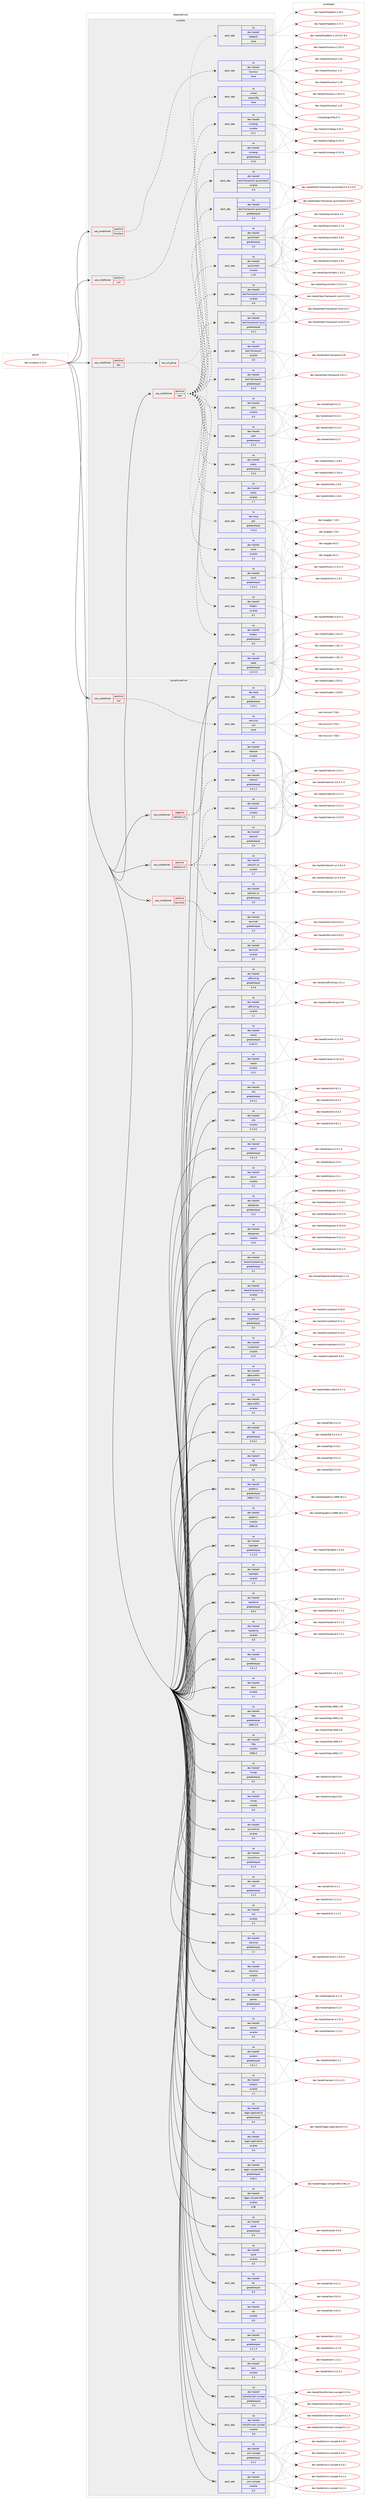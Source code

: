 digraph prolog {

# *************
# Graph options
# *************

newrank=true;
concentrate=true;
compound=true;
graph [rankdir=LR,fontname=Helvetica,fontsize=10,ranksep=1.5];#, ranksep=2.5, nodesep=0.2];
edge  [arrowhead=vee];
node  [fontname=Helvetica,fontsize=10];

# **********
# The ebuild
# **********

subgraph cluster_leftcol {
color=gray;
rank=same;
label=<<i>ebuild</i>>;
id [label="dev-vcs/darcs-2.12.4", color=red, width=4, href="../dev-vcs/darcs-2.12.4.svg"];
}

# ****************
# The dependencies
# ****************

subgraph cluster_midcol {
color=gray;
label=<<i>dependencies</i>>;
subgraph cluster_compile {
fillcolor="#eeeeee";
style=filled;
label=<<i>compile</i>>;
subgraph cond79014 {
dependency289976 [label=<<TABLE BORDER="0" CELLBORDER="1" CELLSPACING="0" CELLPADDING="4"><TR><TD ROWSPAN="3" CELLPADDING="10">use_conditional</TD></TR><TR><TD>positive</TD></TR><TR><TD>curl</TD></TR></TABLE>>, shape=none, color=red];
subgraph pack206644 {
dependency289977 [label=<<TABLE BORDER="0" CELLBORDER="1" CELLSPACING="0" CELLPADDING="4" WIDTH="220"><TR><TD ROWSPAN="6" CELLPADDING="30">pack_dep</TD></TR><TR><TD WIDTH="110">no</TD></TR><TR><TD>virtual</TD></TR><TR><TD>pkgconfig</TD></TR><TR><TD>none</TD></TR><TR><TD></TD></TR></TABLE>>, shape=none, color=blue];
}
dependency289976:e -> dependency289977:w [weight=20,style="dashed",arrowhead="vee"];
}
id:e -> dependency289976:w [weight=20,style="solid",arrowhead="vee"];
subgraph cond79015 {
dependency289978 [label=<<TABLE BORDER="0" CELLBORDER="1" CELLSPACING="0" CELLPADDING="4"><TR><TD ROWSPAN="3" CELLPADDING="10">use_conditional</TD></TR><TR><TD>positive</TD></TR><TR><TD>doc</TD></TR></TABLE>>, shape=none, color=red];
subgraph any4266 {
dependency289979 [label=<<TABLE BORDER="0" CELLBORDER="1" CELLSPACING="0" CELLPADDING="4"><TR><TD CELLPADDING="10">any_of_group</TD></TR></TABLE>>, shape=none, color=red];subgraph pack206645 {
dependency289980 [label=<<TABLE BORDER="0" CELLBORDER="1" CELLSPACING="0" CELLPADDING="4" WIDTH="220"><TR><TD ROWSPAN="6" CELLPADDING="30">pack_dep</TD></TR><TR><TD WIDTH="110">no</TD></TR><TR><TD>dev-haskell</TD></TR><TR><TD>haddock</TD></TR><TR><TD>none</TD></TR><TR><TD></TD></TR></TABLE>>, shape=none, color=blue];
}
dependency289979:e -> dependency289980:w [weight=20,style="dotted",arrowhead="oinv"];
subgraph pack206646 {
dependency289981 [label=<<TABLE BORDER="0" CELLBORDER="1" CELLSPACING="0" CELLPADDING="4" WIDTH="220"><TR><TD ROWSPAN="6" CELLPADDING="30">pack_dep</TD></TR><TR><TD WIDTH="110">no</TD></TR><TR><TD>dev-lang</TD></TR><TR><TD>ghc</TD></TR><TR><TD>greaterequal</TD></TR><TR><TD>7.10.2</TD></TR></TABLE>>, shape=none, color=blue];
}
dependency289979:e -> dependency289981:w [weight=20,style="dotted",arrowhead="oinv"];
}
dependency289978:e -> dependency289979:w [weight=20,style="dashed",arrowhead="vee"];
}
id:e -> dependency289978:w [weight=20,style="solid",arrowhead="vee"];
subgraph cond79016 {
dependency289982 [label=<<TABLE BORDER="0" CELLBORDER="1" CELLSPACING="0" CELLPADDING="4"><TR><TD ROWSPAN="3" CELLPADDING="10">use_conditional</TD></TR><TR><TD>positive</TD></TR><TR><TD>hscolour</TD></TR></TABLE>>, shape=none, color=red];
subgraph pack206647 {
dependency289983 [label=<<TABLE BORDER="0" CELLBORDER="1" CELLSPACING="0" CELLPADDING="4" WIDTH="220"><TR><TD ROWSPAN="6" CELLPADDING="30">pack_dep</TD></TR><TR><TD WIDTH="110">no</TD></TR><TR><TD>dev-haskell</TD></TR><TR><TD>hscolour</TD></TR><TR><TD>none</TD></TR><TR><TD></TD></TR></TABLE>>, shape=none, color=blue];
}
dependency289982:e -> dependency289983:w [weight=20,style="dashed",arrowhead="vee"];
}
id:e -> dependency289982:w [weight=20,style="solid",arrowhead="vee"];
subgraph cond79017 {
dependency289984 [label=<<TABLE BORDER="0" CELLBORDER="1" CELLSPACING="0" CELLPADDING="4"><TR><TD ROWSPAN="3" CELLPADDING="10">use_conditional</TD></TR><TR><TD>positive</TD></TR><TR><TD>test</TD></TR></TABLE>>, shape=none, color=red];
subgraph pack206648 {
dependency289985 [label=<<TABLE BORDER="0" CELLBORDER="1" CELLSPACING="0" CELLPADDING="4" WIDTH="220"><TR><TD ROWSPAN="6" CELLPADDING="30">pack_dep</TD></TR><TR><TD WIDTH="110">no</TD></TR><TR><TD>dev-haskell</TD></TR><TR><TD>cmdargs</TD></TR><TR><TD>greaterequal</TD></TR><TR><TD>0.10</TD></TR></TABLE>>, shape=none, color=blue];
}
dependency289984:e -> dependency289985:w [weight=20,style="dashed",arrowhead="vee"];
subgraph pack206649 {
dependency289986 [label=<<TABLE BORDER="0" CELLBORDER="1" CELLSPACING="0" CELLPADDING="4" WIDTH="220"><TR><TD ROWSPAN="6" CELLPADDING="30">pack_dep</TD></TR><TR><TD WIDTH="110">no</TD></TR><TR><TD>dev-haskell</TD></TR><TR><TD>cmdargs</TD></TR><TR><TD>smaller</TD></TR><TR><TD>0.11</TD></TR></TABLE>>, shape=none, color=blue];
}
dependency289984:e -> dependency289986:w [weight=20,style="dashed",arrowhead="vee"];
subgraph pack206650 {
dependency289987 [label=<<TABLE BORDER="0" CELLBORDER="1" CELLSPACING="0" CELLPADDING="4" WIDTH="220"><TR><TD ROWSPAN="6" CELLPADDING="30">pack_dep</TD></TR><TR><TD WIDTH="110">no</TD></TR><TR><TD>dev-haskell</TD></TR><TR><TD>findbin</TD></TR><TR><TD>greaterequal</TD></TR><TR><TD>0.0</TD></TR></TABLE>>, shape=none, color=blue];
}
dependency289984:e -> dependency289987:w [weight=20,style="dashed",arrowhead="vee"];
subgraph pack206651 {
dependency289988 [label=<<TABLE BORDER="0" CELLBORDER="1" CELLSPACING="0" CELLPADDING="4" WIDTH="220"><TR><TD ROWSPAN="6" CELLPADDING="30">pack_dep</TD></TR><TR><TD WIDTH="110">no</TD></TR><TR><TD>dev-haskell</TD></TR><TR><TD>findbin</TD></TR><TR><TD>smaller</TD></TR><TR><TD>0.1</TD></TR></TABLE>>, shape=none, color=blue];
}
dependency289984:e -> dependency289988:w [weight=20,style="dashed",arrowhead="vee"];
subgraph pack206652 {
dependency289989 [label=<<TABLE BORDER="0" CELLBORDER="1" CELLSPACING="0" CELLPADDING="4" WIDTH="220"><TR><TD ROWSPAN="6" CELLPADDING="30">pack_dep</TD></TR><TR><TD WIDTH="110">no</TD></TR><TR><TD>dev-haskell</TD></TR><TR><TD>hunit</TD></TR><TR><TD>greaterequal</TD></TR><TR><TD>1.2.5.2</TD></TR></TABLE>>, shape=none, color=blue];
}
dependency289984:e -> dependency289989:w [weight=20,style="dashed",arrowhead="vee"];
subgraph pack206653 {
dependency289990 [label=<<TABLE BORDER="0" CELLBORDER="1" CELLSPACING="0" CELLPADDING="4" WIDTH="220"><TR><TD ROWSPAN="6" CELLPADDING="30">pack_dep</TD></TR><TR><TD WIDTH="110">no</TD></TR><TR><TD>dev-haskell</TD></TR><TR><TD>hunit</TD></TR><TR><TD>smaller</TD></TR><TR><TD>1.4</TD></TR></TABLE>>, shape=none, color=blue];
}
dependency289984:e -> dependency289990:w [weight=20,style="dashed",arrowhead="vee"];
subgraph pack206654 {
dependency289991 [label=<<TABLE BORDER="0" CELLBORDER="1" CELLSPACING="0" CELLPADDING="4" WIDTH="220"><TR><TD ROWSPAN="6" CELLPADDING="30">pack_dep</TD></TR><TR><TD WIDTH="110">no</TD></TR><TR><TD>dev-haskell</TD></TR><TR><TD>quickcheck</TD></TR><TR><TD>greaterequal</TD></TR><TR><TD>2.6</TD></TR></TABLE>>, shape=none, color=blue];
}
dependency289984:e -> dependency289991:w [weight=20,style="dashed",arrowhead="vee"];
subgraph pack206655 {
dependency289992 [label=<<TABLE BORDER="0" CELLBORDER="1" CELLSPACING="0" CELLPADDING="4" WIDTH="220"><TR><TD ROWSPAN="6" CELLPADDING="30">pack_dep</TD></TR><TR><TD WIDTH="110">no</TD></TR><TR><TD>dev-haskell</TD></TR><TR><TD>quickcheck</TD></TR><TR><TD>smaller</TD></TR><TR><TD>2.10</TD></TR></TABLE>>, shape=none, color=blue];
}
dependency289984:e -> dependency289992:w [weight=20,style="dashed",arrowhead="vee"];
subgraph pack206656 {
dependency289993 [label=<<TABLE BORDER="0" CELLBORDER="1" CELLSPACING="0" CELLPADDING="4" WIDTH="220"><TR><TD ROWSPAN="6" CELLPADDING="30">pack_dep</TD></TR><TR><TD WIDTH="110">no</TD></TR><TR><TD>dev-haskell</TD></TR><TR><TD>shelly</TD></TR><TR><TD>greaterequal</TD></TR><TR><TD>1.6.2</TD></TR></TABLE>>, shape=none, color=blue];
}
dependency289984:e -> dependency289993:w [weight=20,style="dashed",arrowhead="vee"];
subgraph pack206657 {
dependency289994 [label=<<TABLE BORDER="0" CELLBORDER="1" CELLSPACING="0" CELLPADDING="4" WIDTH="220"><TR><TD ROWSPAN="6" CELLPADDING="30">pack_dep</TD></TR><TR><TD WIDTH="110">no</TD></TR><TR><TD>dev-haskell</TD></TR><TR><TD>shelly</TD></TR><TR><TD>smaller</TD></TR><TR><TD>1.7</TD></TR></TABLE>>, shape=none, color=blue];
}
dependency289984:e -> dependency289994:w [weight=20,style="dashed",arrowhead="vee"];
subgraph pack206658 {
dependency289995 [label=<<TABLE BORDER="0" CELLBORDER="1" CELLSPACING="0" CELLPADDING="4" WIDTH="220"><TR><TD ROWSPAN="6" CELLPADDING="30">pack_dep</TD></TR><TR><TD WIDTH="110">no</TD></TR><TR><TD>dev-haskell</TD></TR><TR><TD>split</TD></TR><TR><TD>greaterequal</TD></TR><TR><TD>0.2.2</TD></TR></TABLE>>, shape=none, color=blue];
}
dependency289984:e -> dependency289995:w [weight=20,style="dashed",arrowhead="vee"];
subgraph pack206659 {
dependency289996 [label=<<TABLE BORDER="0" CELLBORDER="1" CELLSPACING="0" CELLPADDING="4" WIDTH="220"><TR><TD ROWSPAN="6" CELLPADDING="30">pack_dep</TD></TR><TR><TD WIDTH="110">no</TD></TR><TR><TD>dev-haskell</TD></TR><TR><TD>split</TD></TR><TR><TD>smaller</TD></TR><TR><TD>0.3</TD></TR></TABLE>>, shape=none, color=blue];
}
dependency289984:e -> dependency289996:w [weight=20,style="dashed",arrowhead="vee"];
subgraph pack206660 {
dependency289997 [label=<<TABLE BORDER="0" CELLBORDER="1" CELLSPACING="0" CELLPADDING="4" WIDTH="220"><TR><TD ROWSPAN="6" CELLPADDING="30">pack_dep</TD></TR><TR><TD WIDTH="110">no</TD></TR><TR><TD>dev-haskell</TD></TR><TR><TD>test-framework</TD></TR><TR><TD>greaterequal</TD></TR><TR><TD>0.4.0</TD></TR></TABLE>>, shape=none, color=blue];
}
dependency289984:e -> dependency289997:w [weight=20,style="dashed",arrowhead="vee"];
subgraph pack206661 {
dependency289998 [label=<<TABLE BORDER="0" CELLBORDER="1" CELLSPACING="0" CELLPADDING="4" WIDTH="220"><TR><TD ROWSPAN="6" CELLPADDING="30">pack_dep</TD></TR><TR><TD WIDTH="110">no</TD></TR><TR><TD>dev-haskell</TD></TR><TR><TD>test-framework</TD></TR><TR><TD>smaller</TD></TR><TR><TD>0.9</TD></TR></TABLE>>, shape=none, color=blue];
}
dependency289984:e -> dependency289998:w [weight=20,style="dashed",arrowhead="vee"];
subgraph pack206662 {
dependency289999 [label=<<TABLE BORDER="0" CELLBORDER="1" CELLSPACING="0" CELLPADDING="4" WIDTH="220"><TR><TD ROWSPAN="6" CELLPADDING="30">pack_dep</TD></TR><TR><TD WIDTH="110">no</TD></TR><TR><TD>dev-haskell</TD></TR><TR><TD>test-framework-hunit</TD></TR><TR><TD>greaterequal</TD></TR><TR><TD>0.2.2</TD></TR></TABLE>>, shape=none, color=blue];
}
dependency289984:e -> dependency289999:w [weight=20,style="dashed",arrowhead="vee"];
subgraph pack206663 {
dependency290000 [label=<<TABLE BORDER="0" CELLBORDER="1" CELLSPACING="0" CELLPADDING="4" WIDTH="220"><TR><TD ROWSPAN="6" CELLPADDING="30">pack_dep</TD></TR><TR><TD WIDTH="110">no</TD></TR><TR><TD>dev-haskell</TD></TR><TR><TD>test-framework-hunit</TD></TR><TR><TD>smaller</TD></TR><TR><TD>0.4</TD></TR></TABLE>>, shape=none, color=blue];
}
dependency289984:e -> dependency290000:w [weight=20,style="dashed",arrowhead="vee"];
subgraph pack206664 {
dependency290001 [label=<<TABLE BORDER="0" CELLBORDER="1" CELLSPACING="0" CELLPADDING="4" WIDTH="220"><TR><TD ROWSPAN="6" CELLPADDING="30">pack_dep</TD></TR><TR><TD WIDTH="110">no</TD></TR><TR><TD>dev-haskell</TD></TR><TR><TD>test-framework-quickcheck2</TD></TR><TR><TD>greaterequal</TD></TR><TR><TD>0.3</TD></TR></TABLE>>, shape=none, color=blue];
}
dependency289984:e -> dependency290001:w [weight=20,style="dashed",arrowhead="vee"];
subgraph pack206665 {
dependency290002 [label=<<TABLE BORDER="0" CELLBORDER="1" CELLSPACING="0" CELLPADDING="4" WIDTH="220"><TR><TD ROWSPAN="6" CELLPADDING="30">pack_dep</TD></TR><TR><TD WIDTH="110">no</TD></TR><TR><TD>dev-haskell</TD></TR><TR><TD>test-framework-quickcheck2</TD></TR><TR><TD>smaller</TD></TR><TR><TD>0.4</TD></TR></TABLE>>, shape=none, color=blue];
}
dependency289984:e -> dependency290002:w [weight=20,style="dashed",arrowhead="vee"];
}
id:e -> dependency289984:w [weight=20,style="solid",arrowhead="vee"];
subgraph pack206666 {
dependency290003 [label=<<TABLE BORDER="0" CELLBORDER="1" CELLSPACING="0" CELLPADDING="4" WIDTH="220"><TR><TD ROWSPAN="6" CELLPADDING="30">pack_dep</TD></TR><TR><TD WIDTH="110">no</TD></TR><TR><TD>dev-haskell</TD></TR><TR><TD>cabal</TD></TR><TR><TD>greaterequal</TD></TR><TR><TD>1.22.2.0</TD></TR></TABLE>>, shape=none, color=blue];
}
id:e -> dependency290003:w [weight=20,style="solid",arrowhead="vee"];
}
subgraph cluster_compileandrun {
fillcolor="#eeeeee";
style=filled;
label=<<i>compile and run</i>>;
subgraph cond79018 {
dependency290004 [label=<<TABLE BORDER="0" CELLBORDER="1" CELLSPACING="0" CELLPADDING="4"><TR><TD ROWSPAN="3" CELLPADDING="10">use_conditional</TD></TR><TR><TD>negative</TD></TR><TR><TD>network-uri</TD></TR></TABLE>>, shape=none, color=red];
subgraph pack206667 {
dependency290005 [label=<<TABLE BORDER="0" CELLBORDER="1" CELLSPACING="0" CELLPADDING="4" WIDTH="220"><TR><TD ROWSPAN="6" CELLPADDING="30">pack_dep</TD></TR><TR><TD WIDTH="110">no</TD></TR><TR><TD>dev-haskell</TD></TR><TR><TD>network</TD></TR><TR><TD>greaterequal</TD></TR><TR><TD>2.4.1.2</TD></TR></TABLE>>, shape=none, color=blue];
}
dependency290004:e -> dependency290005:w [weight=20,style="dashed",arrowhead="vee"];
subgraph pack206668 {
dependency290006 [label=<<TABLE BORDER="0" CELLBORDER="1" CELLSPACING="0" CELLPADDING="4" WIDTH="220"><TR><TD ROWSPAN="6" CELLPADDING="30">pack_dep</TD></TR><TR><TD WIDTH="110">no</TD></TR><TR><TD>dev-haskell</TD></TR><TR><TD>network</TD></TR><TR><TD>smaller</TD></TR><TR><TD>2.6</TD></TR></TABLE>>, shape=none, color=blue];
}
dependency290004:e -> dependency290006:w [weight=20,style="dashed",arrowhead="vee"];
}
id:e -> dependency290004:w [weight=20,style="solid",arrowhead="odotvee"];
subgraph cond79019 {
dependency290007 [label=<<TABLE BORDER="0" CELLBORDER="1" CELLSPACING="0" CELLPADDING="4"><TR><TD ROWSPAN="3" CELLPADDING="10">use_conditional</TD></TR><TR><TD>positive</TD></TR><TR><TD>curl</TD></TR></TABLE>>, shape=none, color=red];
subgraph pack206669 {
dependency290008 [label=<<TABLE BORDER="0" CELLBORDER="1" CELLSPACING="0" CELLPADDING="4" WIDTH="220"><TR><TD ROWSPAN="6" CELLPADDING="30">pack_dep</TD></TR><TR><TD WIDTH="110">no</TD></TR><TR><TD>net-misc</TD></TR><TR><TD>curl</TD></TR><TR><TD>none</TD></TR><TR><TD></TD></TR></TABLE>>, shape=none, color=blue];
}
dependency290007:e -> dependency290008:w [weight=20,style="dashed",arrowhead="vee"];
}
id:e -> dependency290007:w [weight=20,style="solid",arrowhead="odotvee"];
subgraph cond79020 {
dependency290009 [label=<<TABLE BORDER="0" CELLBORDER="1" CELLSPACING="0" CELLPADDING="4"><TR><TD ROWSPAN="3" CELLPADDING="10">use_conditional</TD></TR><TR><TD>positive</TD></TR><TR><TD>network-uri</TD></TR></TABLE>>, shape=none, color=red];
subgraph pack206670 {
dependency290010 [label=<<TABLE BORDER="0" CELLBORDER="1" CELLSPACING="0" CELLPADDING="4" WIDTH="220"><TR><TD ROWSPAN="6" CELLPADDING="30">pack_dep</TD></TR><TR><TD WIDTH="110">no</TD></TR><TR><TD>dev-haskell</TD></TR><TR><TD>network</TD></TR><TR><TD>greaterequal</TD></TR><TR><TD>2.6</TD></TR></TABLE>>, shape=none, color=blue];
}
dependency290009:e -> dependency290010:w [weight=20,style="dashed",arrowhead="vee"];
subgraph pack206671 {
dependency290011 [label=<<TABLE BORDER="0" CELLBORDER="1" CELLSPACING="0" CELLPADDING="4" WIDTH="220"><TR><TD ROWSPAN="6" CELLPADDING="30">pack_dep</TD></TR><TR><TD WIDTH="110">no</TD></TR><TR><TD>dev-haskell</TD></TR><TR><TD>network</TD></TR><TR><TD>smaller</TD></TR><TR><TD>2.7</TD></TR></TABLE>>, shape=none, color=blue];
}
dependency290009:e -> dependency290011:w [weight=20,style="dashed",arrowhead="vee"];
subgraph pack206672 {
dependency290012 [label=<<TABLE BORDER="0" CELLBORDER="1" CELLSPACING="0" CELLPADDING="4" WIDTH="220"><TR><TD ROWSPAN="6" CELLPADDING="30">pack_dep</TD></TR><TR><TD WIDTH="110">no</TD></TR><TR><TD>dev-haskell</TD></TR><TR><TD>network-uri</TD></TR><TR><TD>greaterequal</TD></TR><TR><TD>2.6</TD></TR></TABLE>>, shape=none, color=blue];
}
dependency290009:e -> dependency290012:w [weight=20,style="dashed",arrowhead="vee"];
subgraph pack206673 {
dependency290013 [label=<<TABLE BORDER="0" CELLBORDER="1" CELLSPACING="0" CELLPADDING="4" WIDTH="220"><TR><TD ROWSPAN="6" CELLPADDING="30">pack_dep</TD></TR><TR><TD WIDTH="110">no</TD></TR><TR><TD>dev-haskell</TD></TR><TR><TD>network-uri</TD></TR><TR><TD>smaller</TD></TR><TR><TD>2.7</TD></TR></TABLE>>, shape=none, color=blue];
}
dependency290009:e -> dependency290013:w [weight=20,style="dashed",arrowhead="vee"];
}
id:e -> dependency290009:w [weight=20,style="solid",arrowhead="odotvee"];
subgraph cond79021 {
dependency290014 [label=<<TABLE BORDER="0" CELLBORDER="1" CELLSPACING="0" CELLPADDING="4"><TR><TD ROWSPAN="3" CELLPADDING="10">use_conditional</TD></TR><TR><TD>positive</TD></TR><TR><TD>terminfo</TD></TR></TABLE>>, shape=none, color=red];
subgraph pack206674 {
dependency290015 [label=<<TABLE BORDER="0" CELLBORDER="1" CELLSPACING="0" CELLPADDING="4" WIDTH="220"><TR><TD ROWSPAN="6" CELLPADDING="30">pack_dep</TD></TR><TR><TD WIDTH="110">no</TD></TR><TR><TD>dev-haskell</TD></TR><TR><TD>terminfo</TD></TR><TR><TD>greaterequal</TD></TR><TR><TD>0.3</TD></TR></TABLE>>, shape=none, color=blue];
}
dependency290014:e -> dependency290015:w [weight=20,style="dashed",arrowhead="vee"];
subgraph pack206675 {
dependency290016 [label=<<TABLE BORDER="0" CELLBORDER="1" CELLSPACING="0" CELLPADDING="4" WIDTH="220"><TR><TD ROWSPAN="6" CELLPADDING="30">pack_dep</TD></TR><TR><TD WIDTH="110">no</TD></TR><TR><TD>dev-haskell</TD></TR><TR><TD>terminfo</TD></TR><TR><TD>smaller</TD></TR><TR><TD>0.5</TD></TR></TABLE>>, shape=none, color=blue];
}
dependency290014:e -> dependency290016:w [weight=20,style="dashed",arrowhead="vee"];
}
id:e -> dependency290014:w [weight=20,style="solid",arrowhead="odotvee"];
subgraph pack206676 {
dependency290017 [label=<<TABLE BORDER="0" CELLBORDER="1" CELLSPACING="0" CELLPADDING="4" WIDTH="220"><TR><TD ROWSPAN="6" CELLPADDING="30">pack_dep</TD></TR><TR><TD WIDTH="110">no</TD></TR><TR><TD>dev-haskell</TD></TR><TR><TD>async</TD></TR><TR><TD>greaterequal</TD></TR><TR><TD>2.0.1.4</TD></TR></TABLE>>, shape=none, color=blue];
}
id:e -> dependency290017:w [weight=20,style="solid",arrowhead="odotvee"];
subgraph pack206677 {
dependency290018 [label=<<TABLE BORDER="0" CELLBORDER="1" CELLSPACING="0" CELLPADDING="4" WIDTH="220"><TR><TD ROWSPAN="6" CELLPADDING="30">pack_dep</TD></TR><TR><TD WIDTH="110">no</TD></TR><TR><TD>dev-haskell</TD></TR><TR><TD>async</TD></TR><TR><TD>smaller</TD></TR><TR><TD>2.2</TD></TR></TABLE>>, shape=none, color=blue];
}
id:e -> dependency290018:w [weight=20,style="solid",arrowhead="odotvee"];
subgraph pack206678 {
dependency290019 [label=<<TABLE BORDER="0" CELLBORDER="1" CELLSPACING="0" CELLPADDING="4" WIDTH="220"><TR><TD ROWSPAN="6" CELLPADDING="30">pack_dep</TD></TR><TR><TD WIDTH="110">no</TD></TR><TR><TD>dev-haskell</TD></TR><TR><TD>attoparsec</TD></TR><TR><TD>greaterequal</TD></TR><TR><TD>0.11</TD></TR></TABLE>>, shape=none, color=blue];
}
id:e -> dependency290019:w [weight=20,style="solid",arrowhead="odotvee"];
subgraph pack206679 {
dependency290020 [label=<<TABLE BORDER="0" CELLBORDER="1" CELLSPACING="0" CELLPADDING="4" WIDTH="220"><TR><TD ROWSPAN="6" CELLPADDING="30">pack_dep</TD></TR><TR><TD WIDTH="110">no</TD></TR><TR><TD>dev-haskell</TD></TR><TR><TD>attoparsec</TD></TR><TR><TD>smaller</TD></TR><TR><TD>0.14</TD></TR></TABLE>>, shape=none, color=blue];
}
id:e -> dependency290020:w [weight=20,style="solid",arrowhead="odotvee"];
subgraph pack206680 {
dependency290021 [label=<<TABLE BORDER="0" CELLBORDER="1" CELLSPACING="0" CELLPADDING="4" WIDTH="220"><TR><TD ROWSPAN="6" CELLPADDING="30">pack_dep</TD></TR><TR><TD WIDTH="110">no</TD></TR><TR><TD>dev-haskell</TD></TR><TR><TD>base16-bytestring</TD></TR><TR><TD>greaterequal</TD></TR><TR><TD>0.1</TD></TR></TABLE>>, shape=none, color=blue];
}
id:e -> dependency290021:w [weight=20,style="solid",arrowhead="odotvee"];
subgraph pack206681 {
dependency290022 [label=<<TABLE BORDER="0" CELLBORDER="1" CELLSPACING="0" CELLPADDING="4" WIDTH="220"><TR><TD ROWSPAN="6" CELLPADDING="30">pack_dep</TD></TR><TR><TD WIDTH="110">no</TD></TR><TR><TD>dev-haskell</TD></TR><TR><TD>base16-bytestring</TD></TR><TR><TD>smaller</TD></TR><TR><TD>0.2</TD></TR></TABLE>>, shape=none, color=blue];
}
id:e -> dependency290022:w [weight=20,style="solid",arrowhead="odotvee"];
subgraph pack206682 {
dependency290023 [label=<<TABLE BORDER="0" CELLBORDER="1" CELLSPACING="0" CELLPADDING="4" WIDTH="220"><TR><TD ROWSPAN="6" CELLPADDING="30">pack_dep</TD></TR><TR><TD WIDTH="110">no</TD></TR><TR><TD>dev-haskell</TD></TR><TR><TD>cryptohash</TD></TR><TR><TD>greaterequal</TD></TR><TR><TD>0.4</TD></TR></TABLE>>, shape=none, color=blue];
}
id:e -> dependency290023:w [weight=20,style="solid",arrowhead="odotvee"];
subgraph pack206683 {
dependency290024 [label=<<TABLE BORDER="0" CELLBORDER="1" CELLSPACING="0" CELLPADDING="4" WIDTH="220"><TR><TD ROWSPAN="6" CELLPADDING="30">pack_dep</TD></TR><TR><TD WIDTH="110">no</TD></TR><TR><TD>dev-haskell</TD></TR><TR><TD>cryptohash</TD></TR><TR><TD>smaller</TD></TR><TR><TD>0.12</TD></TR></TABLE>>, shape=none, color=blue];
}
id:e -> dependency290024:w [weight=20,style="solid",arrowhead="odotvee"];
subgraph pack206684 {
dependency290025 [label=<<TABLE BORDER="0" CELLBORDER="1" CELLSPACING="0" CELLPADDING="4" WIDTH="220"><TR><TD ROWSPAN="6" CELLPADDING="30">pack_dep</TD></TR><TR><TD WIDTH="110">no</TD></TR><TR><TD>dev-haskell</TD></TR><TR><TD>data-ordlist</TD></TR><TR><TD>greaterequal</TD></TR><TR><TD>0.4</TD></TR></TABLE>>, shape=none, color=blue];
}
id:e -> dependency290025:w [weight=20,style="solid",arrowhead="odotvee"];
subgraph pack206685 {
dependency290026 [label=<<TABLE BORDER="0" CELLBORDER="1" CELLSPACING="0" CELLPADDING="4" WIDTH="220"><TR><TD ROWSPAN="6" CELLPADDING="30">pack_dep</TD></TR><TR><TD WIDTH="110">no</TD></TR><TR><TD>dev-haskell</TD></TR><TR><TD>data-ordlist</TD></TR><TR><TD>smaller</TD></TR><TR><TD>0.5</TD></TR></TABLE>>, shape=none, color=blue];
}
id:e -> dependency290026:w [weight=20,style="solid",arrowhead="odotvee"];
subgraph pack206686 {
dependency290027 [label=<<TABLE BORDER="0" CELLBORDER="1" CELLSPACING="0" CELLPADDING="4" WIDTH="220"><TR><TD ROWSPAN="6" CELLPADDING="30">pack_dep</TD></TR><TR><TD WIDTH="110">no</TD></TR><TR><TD>dev-haskell</TD></TR><TR><TD>fgl</TD></TR><TR><TD>greaterequal</TD></TR><TR><TD>5.5.0.1</TD></TR></TABLE>>, shape=none, color=blue];
}
id:e -> dependency290027:w [weight=20,style="solid",arrowhead="odotvee"];
subgraph pack206687 {
dependency290028 [label=<<TABLE BORDER="0" CELLBORDER="1" CELLSPACING="0" CELLPADDING="4" WIDTH="220"><TR><TD ROWSPAN="6" CELLPADDING="30">pack_dep</TD></TR><TR><TD WIDTH="110">no</TD></TR><TR><TD>dev-haskell</TD></TR><TR><TD>fgl</TD></TR><TR><TD>smaller</TD></TR><TR><TD>5.6</TD></TR></TABLE>>, shape=none, color=blue];
}
id:e -> dependency290028:w [weight=20,style="solid",arrowhead="odotvee"];
subgraph pack206688 {
dependency290029 [label=<<TABLE BORDER="0" CELLBORDER="1" CELLSPACING="0" CELLPADDING="4" WIDTH="220"><TR><TD ROWSPAN="6" CELLPADDING="30">pack_dep</TD></TR><TR><TD WIDTH="110">no</TD></TR><TR><TD>dev-haskell</TD></TR><TR><TD>graphviz</TD></TR><TR><TD>greaterequal</TD></TR><TR><TD>2999.17.0.1</TD></TR></TABLE>>, shape=none, color=blue];
}
id:e -> dependency290029:w [weight=20,style="solid",arrowhead="odotvee"];
subgraph pack206689 {
dependency290030 [label=<<TABLE BORDER="0" CELLBORDER="1" CELLSPACING="0" CELLPADDING="4" WIDTH="220"><TR><TD ROWSPAN="6" CELLPADDING="30">pack_dep</TD></TR><TR><TD WIDTH="110">no</TD></TR><TR><TD>dev-haskell</TD></TR><TR><TD>graphviz</TD></TR><TR><TD>smaller</TD></TR><TR><TD>2999.19</TD></TR></TABLE>>, shape=none, color=blue];
}
id:e -> dependency290030:w [weight=20,style="solid",arrowhead="odotvee"];
subgraph pack206690 {
dependency290031 [label=<<TABLE BORDER="0" CELLBORDER="1" CELLSPACING="0" CELLPADDING="4" WIDTH="220"><TR><TD ROWSPAN="6" CELLPADDING="30">pack_dep</TD></TR><TR><TD WIDTH="110">no</TD></TR><TR><TD>dev-haskell</TD></TR><TR><TD>hashable</TD></TR><TR><TD>greaterequal</TD></TR><TR><TD>1.1.2.5</TD></TR></TABLE>>, shape=none, color=blue];
}
id:e -> dependency290031:w [weight=20,style="solid",arrowhead="odotvee"];
subgraph pack206691 {
dependency290032 [label=<<TABLE BORDER="0" CELLBORDER="1" CELLSPACING="0" CELLPADDING="4" WIDTH="220"><TR><TD ROWSPAN="6" CELLPADDING="30">pack_dep</TD></TR><TR><TD WIDTH="110">no</TD></TR><TR><TD>dev-haskell</TD></TR><TR><TD>hashable</TD></TR><TR><TD>smaller</TD></TR><TR><TD>1.3</TD></TR></TABLE>>, shape=none, color=blue];
}
id:e -> dependency290032:w [weight=20,style="solid",arrowhead="odotvee"];
subgraph pack206692 {
dependency290033 [label=<<TABLE BORDER="0" CELLBORDER="1" CELLSPACING="0" CELLPADDING="4" WIDTH="220"><TR><TD ROWSPAN="6" CELLPADDING="30">pack_dep</TD></TR><TR><TD WIDTH="110">no</TD></TR><TR><TD>dev-haskell</TD></TR><TR><TD>haskeline</TD></TR><TR><TD>greaterequal</TD></TR><TR><TD>0.6.3</TD></TR></TABLE>>, shape=none, color=blue];
}
id:e -> dependency290033:w [weight=20,style="solid",arrowhead="odotvee"];
subgraph pack206693 {
dependency290034 [label=<<TABLE BORDER="0" CELLBORDER="1" CELLSPACING="0" CELLPADDING="4" WIDTH="220"><TR><TD ROWSPAN="6" CELLPADDING="30">pack_dep</TD></TR><TR><TD WIDTH="110">no</TD></TR><TR><TD>dev-haskell</TD></TR><TR><TD>haskeline</TD></TR><TR><TD>smaller</TD></TR><TR><TD>0.8</TD></TR></TABLE>>, shape=none, color=blue];
}
id:e -> dependency290034:w [weight=20,style="solid",arrowhead="odotvee"];
subgraph pack206694 {
dependency290035 [label=<<TABLE BORDER="0" CELLBORDER="1" CELLSPACING="0" CELLPADDING="4" WIDTH="220"><TR><TD ROWSPAN="6" CELLPADDING="30">pack_dep</TD></TR><TR><TD WIDTH="110">no</TD></TR><TR><TD>dev-haskell</TD></TR><TR><TD>html</TD></TR><TR><TD>greaterequal</TD></TR><TR><TD>1.0.1.2</TD></TR></TABLE>>, shape=none, color=blue];
}
id:e -> dependency290035:w [weight=20,style="solid",arrowhead="odotvee"];
subgraph pack206695 {
dependency290036 [label=<<TABLE BORDER="0" CELLBORDER="1" CELLSPACING="0" CELLPADDING="4" WIDTH="220"><TR><TD ROWSPAN="6" CELLPADDING="30">pack_dep</TD></TR><TR><TD WIDTH="110">no</TD></TR><TR><TD>dev-haskell</TD></TR><TR><TD>html</TD></TR><TR><TD>smaller</TD></TR><TR><TD>1.1</TD></TR></TABLE>>, shape=none, color=blue];
}
id:e -> dependency290036:w [weight=20,style="solid",arrowhead="odotvee"];
subgraph pack206696 {
dependency290037 [label=<<TABLE BORDER="0" CELLBORDER="1" CELLSPACING="0" CELLPADDING="4" WIDTH="220"><TR><TD ROWSPAN="6" CELLPADDING="30">pack_dep</TD></TR><TR><TD WIDTH="110">no</TD></TR><TR><TD>dev-haskell</TD></TR><TR><TD>http</TD></TR><TR><TD>greaterequal</TD></TR><TR><TD>4000.2.8</TD></TR></TABLE>>, shape=none, color=blue];
}
id:e -> dependency290037:w [weight=20,style="solid",arrowhead="odotvee"];
subgraph pack206697 {
dependency290038 [label=<<TABLE BORDER="0" CELLBORDER="1" CELLSPACING="0" CELLPADDING="4" WIDTH="220"><TR><TD ROWSPAN="6" CELLPADDING="30">pack_dep</TD></TR><TR><TD WIDTH="110">no</TD></TR><TR><TD>dev-haskell</TD></TR><TR><TD>http</TD></TR><TR><TD>smaller</TD></TR><TR><TD>4000.4</TD></TR></TABLE>>, shape=none, color=blue];
}
id:e -> dependency290038:w [weight=20,style="solid",arrowhead="odotvee"];
subgraph pack206698 {
dependency290039 [label=<<TABLE BORDER="0" CELLBORDER="1" CELLSPACING="0" CELLPADDING="4" WIDTH="220"><TR><TD ROWSPAN="6" CELLPADDING="30">pack_dep</TD></TR><TR><TD WIDTH="110">no</TD></TR><TR><TD>dev-haskell</TD></TR><TR><TD>mmap</TD></TR><TR><TD>greaterequal</TD></TR><TR><TD>0.5</TD></TR></TABLE>>, shape=none, color=blue];
}
id:e -> dependency290039:w [weight=20,style="solid",arrowhead="odotvee"];
subgraph pack206699 {
dependency290040 [label=<<TABLE BORDER="0" CELLBORDER="1" CELLSPACING="0" CELLPADDING="4" WIDTH="220"><TR><TD ROWSPAN="6" CELLPADDING="30">pack_dep</TD></TR><TR><TD WIDTH="110">no</TD></TR><TR><TD>dev-haskell</TD></TR><TR><TD>mmap</TD></TR><TR><TD>smaller</TD></TR><TR><TD>0.6</TD></TR></TABLE>>, shape=none, color=blue];
}
id:e -> dependency290040:w [weight=20,style="solid",arrowhead="odotvee"];
subgraph pack206700 {
dependency290041 [label=<<TABLE BORDER="0" CELLBORDER="1" CELLSPACING="0" CELLPADDING="4" WIDTH="220"><TR><TD ROWSPAN="6" CELLPADDING="30">pack_dep</TD></TR><TR><TD WIDTH="110">no</TD></TR><TR><TD>dev-haskell</TD></TR><TR><TD>mtl</TD></TR><TR><TD>greaterequal</TD></TR><TR><TD>2.1.2</TD></TR></TABLE>>, shape=none, color=blue];
}
id:e -> dependency290041:w [weight=20,style="solid",arrowhead="odotvee"];
subgraph pack206701 {
dependency290042 [label=<<TABLE BORDER="0" CELLBORDER="1" CELLSPACING="0" CELLPADDING="4" WIDTH="220"><TR><TD ROWSPAN="6" CELLPADDING="30">pack_dep</TD></TR><TR><TD WIDTH="110">no</TD></TR><TR><TD>dev-haskell</TD></TR><TR><TD>mtl</TD></TR><TR><TD>smaller</TD></TR><TR><TD>2.3</TD></TR></TABLE>>, shape=none, color=blue];
}
id:e -> dependency290042:w [weight=20,style="solid",arrowhead="odotvee"];
subgraph pack206702 {
dependency290043 [label=<<TABLE BORDER="0" CELLBORDER="1" CELLSPACING="0" CELLPADDING="4" WIDTH="220"><TR><TD ROWSPAN="6" CELLPADDING="30">pack_dep</TD></TR><TR><TD WIDTH="110">no</TD></TR><TR><TD>dev-haskell</TD></TR><TR><TD>old-time</TD></TR><TR><TD>greaterequal</TD></TR><TR><TD>1.1</TD></TR></TABLE>>, shape=none, color=blue];
}
id:e -> dependency290043:w [weight=20,style="solid",arrowhead="odotvee"];
subgraph pack206703 {
dependency290044 [label=<<TABLE BORDER="0" CELLBORDER="1" CELLSPACING="0" CELLPADDING="4" WIDTH="220"><TR><TD ROWSPAN="6" CELLPADDING="30">pack_dep</TD></TR><TR><TD WIDTH="110">no</TD></TR><TR><TD>dev-haskell</TD></TR><TR><TD>old-time</TD></TR><TR><TD>smaller</TD></TR><TR><TD>1.2</TD></TR></TABLE>>, shape=none, color=blue];
}
id:e -> dependency290044:w [weight=20,style="solid",arrowhead="odotvee"];
subgraph pack206704 {
dependency290045 [label=<<TABLE BORDER="0" CELLBORDER="1" CELLSPACING="0" CELLPADDING="4" WIDTH="220"><TR><TD ROWSPAN="6" CELLPADDING="30">pack_dep</TD></TR><TR><TD WIDTH="110">no</TD></TR><TR><TD>dev-haskell</TD></TR><TR><TD>parsec</TD></TR><TR><TD>greaterequal</TD></TR><TR><TD>3.1</TD></TR></TABLE>>, shape=none, color=blue];
}
id:e -> dependency290045:w [weight=20,style="solid",arrowhead="odotvee"];
subgraph pack206705 {
dependency290046 [label=<<TABLE BORDER="0" CELLBORDER="1" CELLSPACING="0" CELLPADDING="4" WIDTH="220"><TR><TD ROWSPAN="6" CELLPADDING="30">pack_dep</TD></TR><TR><TD WIDTH="110">no</TD></TR><TR><TD>dev-haskell</TD></TR><TR><TD>parsec</TD></TR><TR><TD>smaller</TD></TR><TR><TD>3.2</TD></TR></TABLE>>, shape=none, color=blue];
}
id:e -> dependency290046:w [weight=20,style="solid",arrowhead="odotvee"];
subgraph pack206706 {
dependency290047 [label=<<TABLE BORDER="0" CELLBORDER="1" CELLSPACING="0" CELLPADDING="4" WIDTH="220"><TR><TD ROWSPAN="6" CELLPADDING="30">pack_dep</TD></TR><TR><TD WIDTH="110">no</TD></TR><TR><TD>dev-haskell</TD></TR><TR><TD>random</TD></TR><TR><TD>greaterequal</TD></TR><TR><TD>1.0.1.1</TD></TR></TABLE>>, shape=none, color=blue];
}
id:e -> dependency290047:w [weight=20,style="solid",arrowhead="odotvee"];
subgraph pack206707 {
dependency290048 [label=<<TABLE BORDER="0" CELLBORDER="1" CELLSPACING="0" CELLPADDING="4" WIDTH="220"><TR><TD ROWSPAN="6" CELLPADDING="30">pack_dep</TD></TR><TR><TD WIDTH="110">no</TD></TR><TR><TD>dev-haskell</TD></TR><TR><TD>random</TD></TR><TR><TD>smaller</TD></TR><TR><TD>1.2</TD></TR></TABLE>>, shape=none, color=blue];
}
id:e -> dependency290048:w [weight=20,style="solid",arrowhead="odotvee"];
subgraph pack206708 {
dependency290049 [label=<<TABLE BORDER="0" CELLBORDER="1" CELLSPACING="0" CELLPADDING="4" WIDTH="220"><TR><TD ROWSPAN="6" CELLPADDING="30">pack_dep</TD></TR><TR><TD WIDTH="110">no</TD></TR><TR><TD>dev-haskell</TD></TR><TR><TD>regex-applicative</TD></TR><TR><TD>greaterequal</TD></TR><TR><TD>0.2</TD></TR></TABLE>>, shape=none, color=blue];
}
id:e -> dependency290049:w [weight=20,style="solid",arrowhead="odotvee"];
subgraph pack206709 {
dependency290050 [label=<<TABLE BORDER="0" CELLBORDER="1" CELLSPACING="0" CELLPADDING="4" WIDTH="220"><TR><TD ROWSPAN="6" CELLPADDING="30">pack_dep</TD></TR><TR><TD WIDTH="110">no</TD></TR><TR><TD>dev-haskell</TD></TR><TR><TD>regex-applicative</TD></TR><TR><TD>smaller</TD></TR><TR><TD>0.4</TD></TR></TABLE>>, shape=none, color=blue];
}
id:e -> dependency290050:w [weight=20,style="solid",arrowhead="odotvee"];
subgraph pack206710 {
dependency290051 [label=<<TABLE BORDER="0" CELLBORDER="1" CELLSPACING="0" CELLPADDING="4" WIDTH="220"><TR><TD ROWSPAN="6" CELLPADDING="30">pack_dep</TD></TR><TR><TD WIDTH="110">no</TD></TR><TR><TD>dev-haskell</TD></TR><TR><TD>regex-compat-tdfa</TD></TR><TR><TD>greaterequal</TD></TR><TR><TD>0.95.1</TD></TR></TABLE>>, shape=none, color=blue];
}
id:e -> dependency290051:w [weight=20,style="solid",arrowhead="odotvee"];
subgraph pack206711 {
dependency290052 [label=<<TABLE BORDER="0" CELLBORDER="1" CELLSPACING="0" CELLPADDING="4" WIDTH="220"><TR><TD ROWSPAN="6" CELLPADDING="30">pack_dep</TD></TR><TR><TD WIDTH="110">no</TD></TR><TR><TD>dev-haskell</TD></TR><TR><TD>regex-compat-tdfa</TD></TR><TR><TD>smaller</TD></TR><TR><TD>0.96</TD></TR></TABLE>>, shape=none, color=blue];
}
id:e -> dependency290052:w [weight=20,style="solid",arrowhead="odotvee"];
subgraph pack206712 {
dependency290053 [label=<<TABLE BORDER="0" CELLBORDER="1" CELLSPACING="0" CELLPADDING="4" WIDTH="220"><TR><TD ROWSPAN="6" CELLPADDING="30">pack_dep</TD></TR><TR><TD WIDTH="110">no</TD></TR><TR><TD>dev-haskell</TD></TR><TR><TD>sandi</TD></TR><TR><TD>greaterequal</TD></TR><TR><TD>0.4</TD></TR></TABLE>>, shape=none, color=blue];
}
id:e -> dependency290053:w [weight=20,style="solid",arrowhead="odotvee"];
subgraph pack206713 {
dependency290054 [label=<<TABLE BORDER="0" CELLBORDER="1" CELLSPACING="0" CELLPADDING="4" WIDTH="220"><TR><TD ROWSPAN="6" CELLPADDING="30">pack_dep</TD></TR><TR><TD WIDTH="110">no</TD></TR><TR><TD>dev-haskell</TD></TR><TR><TD>sandi</TD></TR><TR><TD>smaller</TD></TR><TR><TD>0.5</TD></TR></TABLE>>, shape=none, color=blue];
}
id:e -> dependency290054:w [weight=20,style="solid",arrowhead="odotvee"];
subgraph pack206714 {
dependency290055 [label=<<TABLE BORDER="0" CELLBORDER="1" CELLSPACING="0" CELLPADDING="4" WIDTH="220"><TR><TD ROWSPAN="6" CELLPADDING="30">pack_dep</TD></TR><TR><TD WIDTH="110">no</TD></TR><TR><TD>dev-haskell</TD></TR><TR><TD>tar</TD></TR><TR><TD>greaterequal</TD></TR><TR><TD>0.4</TD></TR></TABLE>>, shape=none, color=blue];
}
id:e -> dependency290055:w [weight=20,style="solid",arrowhead="odotvee"];
subgraph pack206715 {
dependency290056 [label=<<TABLE BORDER="0" CELLBORDER="1" CELLSPACING="0" CELLPADDING="4" WIDTH="220"><TR><TD ROWSPAN="6" CELLPADDING="30">pack_dep</TD></TR><TR><TD WIDTH="110">no</TD></TR><TR><TD>dev-haskell</TD></TR><TR><TD>tar</TD></TR><TR><TD>smaller</TD></TR><TR><TD>0.6</TD></TR></TABLE>>, shape=none, color=blue];
}
id:e -> dependency290056:w [weight=20,style="solid",arrowhead="odotvee"];
subgraph pack206716 {
dependency290057 [label=<<TABLE BORDER="0" CELLBORDER="1" CELLSPACING="0" CELLPADDING="4" WIDTH="220"><TR><TD ROWSPAN="6" CELLPADDING="30">pack_dep</TD></TR><TR><TD WIDTH="110">no</TD></TR><TR><TD>dev-haskell</TD></TR><TR><TD>text</TD></TR><TR><TD>greaterequal</TD></TR><TR><TD>1.2.1.3</TD></TR></TABLE>>, shape=none, color=blue];
}
id:e -> dependency290057:w [weight=20,style="solid",arrowhead="odotvee"];
subgraph pack206717 {
dependency290058 [label=<<TABLE BORDER="0" CELLBORDER="1" CELLSPACING="0" CELLPADDING="4" WIDTH="220"><TR><TD ROWSPAN="6" CELLPADDING="30">pack_dep</TD></TR><TR><TD WIDTH="110">no</TD></TR><TR><TD>dev-haskell</TD></TR><TR><TD>text</TD></TR><TR><TD>smaller</TD></TR><TR><TD>1.3</TD></TR></TABLE>>, shape=none, color=blue];
}
id:e -> dependency290058:w [weight=20,style="solid",arrowhead="odotvee"];
subgraph pack206718 {
dependency290059 [label=<<TABLE BORDER="0" CELLBORDER="1" CELLSPACING="0" CELLPADDING="4" WIDTH="220"><TR><TD ROWSPAN="6" CELLPADDING="30">pack_dep</TD></TR><TR><TD WIDTH="110">no</TD></TR><TR><TD>dev-haskell</TD></TR><TR><TD>transformers-compat</TD></TR><TR><TD>greaterequal</TD></TR><TR><TD>0.4</TD></TR></TABLE>>, shape=none, color=blue];
}
id:e -> dependency290059:w [weight=20,style="solid",arrowhead="odotvee"];
subgraph pack206719 {
dependency290060 [label=<<TABLE BORDER="0" CELLBORDER="1" CELLSPACING="0" CELLPADDING="4" WIDTH="220"><TR><TD ROWSPAN="6" CELLPADDING="30">pack_dep</TD></TR><TR><TD WIDTH="110">no</TD></TR><TR><TD>dev-haskell</TD></TR><TR><TD>transformers-compat</TD></TR><TR><TD>smaller</TD></TR><TR><TD>0.6</TD></TR></TABLE>>, shape=none, color=blue];
}
id:e -> dependency290060:w [weight=20,style="solid",arrowhead="odotvee"];
subgraph pack206720 {
dependency290061 [label=<<TABLE BORDER="0" CELLBORDER="1" CELLSPACING="0" CELLPADDING="4" WIDTH="220"><TR><TD ROWSPAN="6" CELLPADDING="30">pack_dep</TD></TR><TR><TD WIDTH="110">no</TD></TR><TR><TD>dev-haskell</TD></TR><TR><TD>unix-compat</TD></TR><TR><TD>greaterequal</TD></TR><TR><TD>0.1.2</TD></TR></TABLE>>, shape=none, color=blue];
}
id:e -> dependency290061:w [weight=20,style="solid",arrowhead="odotvee"];
subgraph pack206721 {
dependency290062 [label=<<TABLE BORDER="0" CELLBORDER="1" CELLSPACING="0" CELLPADDING="4" WIDTH="220"><TR><TD ROWSPAN="6" CELLPADDING="30">pack_dep</TD></TR><TR><TD WIDTH="110">no</TD></TR><TR><TD>dev-haskell</TD></TR><TR><TD>unix-compat</TD></TR><TR><TD>smaller</TD></TR><TR><TD>0.5</TD></TR></TABLE>>, shape=none, color=blue];
}
id:e -> dependency290062:w [weight=20,style="solid",arrowhead="odotvee"];
subgraph pack206722 {
dependency290063 [label=<<TABLE BORDER="0" CELLBORDER="1" CELLSPACING="0" CELLPADDING="4" WIDTH="220"><TR><TD ROWSPAN="6" CELLPADDING="30">pack_dep</TD></TR><TR><TD WIDTH="110">no</TD></TR><TR><TD>dev-haskell</TD></TR><TR><TD>utf8-string</TD></TR><TR><TD>greaterequal</TD></TR><TR><TD>0.3.6</TD></TR></TABLE>>, shape=none, color=blue];
}
id:e -> dependency290063:w [weight=20,style="solid",arrowhead="odotvee"];
subgraph pack206723 {
dependency290064 [label=<<TABLE BORDER="0" CELLBORDER="1" CELLSPACING="0" CELLPADDING="4" WIDTH="220"><TR><TD ROWSPAN="6" CELLPADDING="30">pack_dep</TD></TR><TR><TD WIDTH="110">no</TD></TR><TR><TD>dev-haskell</TD></TR><TR><TD>utf8-string</TD></TR><TR><TD>smaller</TD></TR><TR><TD>1.1</TD></TR></TABLE>>, shape=none, color=blue];
}
id:e -> dependency290064:w [weight=20,style="solid",arrowhead="odotvee"];
subgraph pack206724 {
dependency290065 [label=<<TABLE BORDER="0" CELLBORDER="1" CELLSPACING="0" CELLPADDING="4" WIDTH="220"><TR><TD ROWSPAN="6" CELLPADDING="30">pack_dep</TD></TR><TR><TD WIDTH="110">no</TD></TR><TR><TD>dev-haskell</TD></TR><TR><TD>vector</TD></TR><TR><TD>greaterequal</TD></TR><TR><TD>0.10.0.1</TD></TR></TABLE>>, shape=none, color=blue];
}
id:e -> dependency290065:w [weight=20,style="solid",arrowhead="odotvee"];
subgraph pack206725 {
dependency290066 [label=<<TABLE BORDER="0" CELLBORDER="1" CELLSPACING="0" CELLPADDING="4" WIDTH="220"><TR><TD ROWSPAN="6" CELLPADDING="30">pack_dep</TD></TR><TR><TD WIDTH="110">no</TD></TR><TR><TD>dev-haskell</TD></TR><TR><TD>vector</TD></TR><TR><TD>smaller</TD></TR><TR><TD>0.12</TD></TR></TABLE>>, shape=none, color=blue];
}
id:e -> dependency290066:w [weight=20,style="solid",arrowhead="odotvee"];
subgraph pack206726 {
dependency290067 [label=<<TABLE BORDER="0" CELLBORDER="1" CELLSPACING="0" CELLPADDING="4" WIDTH="220"><TR><TD ROWSPAN="6" CELLPADDING="30">pack_dep</TD></TR><TR><TD WIDTH="110">no</TD></TR><TR><TD>dev-haskell</TD></TR><TR><TD>zip-archive</TD></TR><TR><TD>greaterequal</TD></TR><TR><TD>0.2.3</TD></TR></TABLE>>, shape=none, color=blue];
}
id:e -> dependency290067:w [weight=20,style="solid",arrowhead="odotvee"];
subgraph pack206727 {
dependency290068 [label=<<TABLE BORDER="0" CELLBORDER="1" CELLSPACING="0" CELLPADDING="4" WIDTH="220"><TR><TD ROWSPAN="6" CELLPADDING="30">pack_dep</TD></TR><TR><TD WIDTH="110">no</TD></TR><TR><TD>dev-haskell</TD></TR><TR><TD>zip-archive</TD></TR><TR><TD>smaller</TD></TR><TR><TD>0.4</TD></TR></TABLE>>, shape=none, color=blue];
}
id:e -> dependency290068:w [weight=20,style="solid",arrowhead="odotvee"];
subgraph pack206728 {
dependency290069 [label=<<TABLE BORDER="0" CELLBORDER="1" CELLSPACING="0" CELLPADDING="4" WIDTH="220"><TR><TD ROWSPAN="6" CELLPADDING="30">pack_dep</TD></TR><TR><TD WIDTH="110">no</TD></TR><TR><TD>dev-haskell</TD></TR><TR><TD>zlib</TD></TR><TR><TD>greaterequal</TD></TR><TR><TD>0.5.4.1</TD></TR></TABLE>>, shape=none, color=blue];
}
id:e -> dependency290069:w [weight=20,style="solid",arrowhead="odotvee"];
subgraph pack206729 {
dependency290070 [label=<<TABLE BORDER="0" CELLBORDER="1" CELLSPACING="0" CELLPADDING="4" WIDTH="220"><TR><TD ROWSPAN="6" CELLPADDING="30">pack_dep</TD></TR><TR><TD WIDTH="110">no</TD></TR><TR><TD>dev-haskell</TD></TR><TR><TD>zlib</TD></TR><TR><TD>smaller</TD></TR><TR><TD>0.7.0.0</TD></TR></TABLE>>, shape=none, color=blue];
}
id:e -> dependency290070:w [weight=20,style="solid",arrowhead="odotvee"];
subgraph pack206730 {
dependency290071 [label=<<TABLE BORDER="0" CELLBORDER="1" CELLSPACING="0" CELLPADDING="4" WIDTH="220"><TR><TD ROWSPAN="6" CELLPADDING="30">pack_dep</TD></TR><TR><TD WIDTH="110">no</TD></TR><TR><TD>dev-lang</TD></TR><TR><TD>ghc</TD></TR><TR><TD>greaterequal</TD></TR><TR><TD>7.10.1</TD></TR></TABLE>>, shape=none, color=blue];
}
id:e -> dependency290071:w [weight=20,style="solid",arrowhead="odotvee"];
}
subgraph cluster_run {
fillcolor="#eeeeee";
style=filled;
label=<<i>run</i>>;
}
}

# **************
# The candidates
# **************

subgraph cluster_choices {
rank=same;
color=gray;
label=<<i>candidates</i>>;

subgraph choice206644 {
color=black;
nodesep=1;
choice11810511411611797108471121071039911111010210510345484511449 [label="virtual/pkgconfig-0-r1", color=red, width=4,href="../virtual/pkgconfig-0-r1.svg"];
dependency289977:e -> choice11810511411611797108471121071039911111010210510345484511449:w [style=dotted,weight="100"];
}
subgraph choice206645 {
color=black;
nodesep=1;
choice1001011184510497115107101108108471049710010011199107455046495246514648465546564651 [label="dev-haskell/haddock-2.14.3.0.7.8.3", color=red, width=4,href="../dev-haskell/haddock-2.14.3.0.7.8.3.svg"];
choice100101118451049711510710110810847104971001001119910745504649544649 [label="dev-haskell/haddock-2.16.1", color=red, width=4,href="../dev-haskell/haddock-2.16.1.svg"];
choice100101118451049711510710110810847104971001001119910745504649554650 [label="dev-haskell/haddock-2.17.2", color=red, width=4,href="../dev-haskell/haddock-2.17.2.svg"];
dependency289980:e -> choice1001011184510497115107101108108471049710010011199107455046495246514648465546564651:w [style=dotted,weight="100"];
dependency289980:e -> choice100101118451049711510710110810847104971001001119910745504649544649:w [style=dotted,weight="100"];
dependency289980:e -> choice100101118451049711510710110810847104971001001119910745504649554650:w [style=dotted,weight="100"];
}
subgraph choice206646 {
color=black;
nodesep=1;
choice1001011184510897110103471031049945554649484651 [label="dev-lang/ghc-7.10.3", color=red, width=4,href="../dev-lang/ghc-7.10.3.svg"];
choice10010111845108971101034710310499455546564652 [label="dev-lang/ghc-7.8.4", color=red, width=4,href="../dev-lang/ghc-7.8.4.svg"];
choice10010111845108971101034710310499455646484650 [label="dev-lang/ghc-8.0.2", color=red, width=4,href="../dev-lang/ghc-8.0.2.svg"];
choice10010111845108971101034710310499455646504649 [label="dev-lang/ghc-8.2.1", color=red, width=4,href="../dev-lang/ghc-8.2.1.svg"];
dependency289981:e -> choice1001011184510897110103471031049945554649484651:w [style=dotted,weight="100"];
dependency289981:e -> choice10010111845108971101034710310499455546564652:w [style=dotted,weight="100"];
dependency289981:e -> choice10010111845108971101034710310499455646484650:w [style=dotted,weight="100"];
dependency289981:e -> choice10010111845108971101034710310499455646504649:w [style=dotted,weight="100"];
}
subgraph choice206647 {
color=black;
nodesep=1;
choice100101118451049711510710110810847104115991111081111171144549464955 [label="dev-haskell/hscolour-1.17", color=red, width=4,href="../dev-haskell/hscolour-1.17.svg"];
choice100101118451049711510710110810847104115991111081111171144549464957 [label="dev-haskell/hscolour-1.19", color=red, width=4,href="../dev-haskell/hscolour-1.19.svg"];
choice10010111845104971151071011081084710411599111108111117114454946504846514511449 [label="dev-haskell/hscolour-1.20.3-r1", color=red, width=4,href="../dev-haskell/hscolour-1.20.3-r1.svg"];
choice100101118451049711510710110810847104115991111081111171144549465050 [label="dev-haskell/hscolour-1.22", color=red, width=4,href="../dev-haskell/hscolour-1.22.svg"];
choice1001011184510497115107101108108471041159911110811111711445494650514511449 [label="dev-haskell/hscolour-1.23-r1", color=red, width=4,href="../dev-haskell/hscolour-1.23-r1.svg"];
choice100101118451049711510710110810847104115991111081111171144549465052 [label="dev-haskell/hscolour-1.24", color=red, width=4,href="../dev-haskell/hscolour-1.24.svg"];
dependency289983:e -> choice100101118451049711510710110810847104115991111081111171144549464955:w [style=dotted,weight="100"];
dependency289983:e -> choice100101118451049711510710110810847104115991111081111171144549464957:w [style=dotted,weight="100"];
dependency289983:e -> choice10010111845104971151071011081084710411599111108111117114454946504846514511449:w [style=dotted,weight="100"];
dependency289983:e -> choice100101118451049711510710110810847104115991111081111171144549465050:w [style=dotted,weight="100"];
dependency289983:e -> choice1001011184510497115107101108108471041159911110811111711445494650514511449:w [style=dotted,weight="100"];
dependency289983:e -> choice100101118451049711510710110810847104115991111081111171144549465052:w [style=dotted,weight="100"];
}
subgraph choice206648 {
color=black;
nodesep=1;
choice10010111845104971151071011081084799109100971141031154548464948464951 [label="dev-haskell/cmdargs-0.10.13", color=red, width=4,href="../dev-haskell/cmdargs-0.10.13.svg"];
choice10010111845104971151071011081084799109100971141031154548464948464952 [label="dev-haskell/cmdargs-0.10.14", color=red, width=4,href="../dev-haskell/cmdargs-0.10.14.svg"];
choice100101118451049711510710110810847991091009711410311545484649484655 [label="dev-haskell/cmdargs-0.10.7", color=red, width=4,href="../dev-haskell/cmdargs-0.10.7.svg"];
dependency289985:e -> choice10010111845104971151071011081084799109100971141031154548464948464951:w [style=dotted,weight="100"];
dependency289985:e -> choice10010111845104971151071011081084799109100971141031154548464948464952:w [style=dotted,weight="100"];
dependency289985:e -> choice100101118451049711510710110810847991091009711410311545484649484655:w [style=dotted,weight="100"];
}
subgraph choice206649 {
color=black;
nodesep=1;
choice10010111845104971151071011081084799109100971141031154548464948464951 [label="dev-haskell/cmdargs-0.10.13", color=red, width=4,href="../dev-haskell/cmdargs-0.10.13.svg"];
choice10010111845104971151071011081084799109100971141031154548464948464952 [label="dev-haskell/cmdargs-0.10.14", color=red, width=4,href="../dev-haskell/cmdargs-0.10.14.svg"];
choice100101118451049711510710110810847991091009711410311545484649484655 [label="dev-haskell/cmdargs-0.10.7", color=red, width=4,href="../dev-haskell/cmdargs-0.10.7.svg"];
dependency289986:e -> choice10010111845104971151071011081084799109100971141031154548464948464951:w [style=dotted,weight="100"];
dependency289986:e -> choice10010111845104971151071011081084799109100971141031154548464948464952:w [style=dotted,weight="100"];
dependency289986:e -> choice100101118451049711510710110810847991091009711410311545484649484655:w [style=dotted,weight="100"];
}
subgraph choice206650 {
color=black;
nodesep=1;
choice100101118451049711510710110810847102105110100981051104548464846534511449 [label="dev-haskell/findbin-0.0.5-r1", color=red, width=4,href="../dev-haskell/findbin-0.0.5-r1.svg"];
dependency289987:e -> choice100101118451049711510710110810847102105110100981051104548464846534511449:w [style=dotted,weight="100"];
}
subgraph choice206651 {
color=black;
nodesep=1;
choice100101118451049711510710110810847102105110100981051104548464846534511449 [label="dev-haskell/findbin-0.0.5-r1", color=red, width=4,href="../dev-haskell/findbin-0.0.5-r1.svg"];
dependency289988:e -> choice100101118451049711510710110810847102105110100981051104548464846534511449:w [style=dotted,weight="100"];
}
subgraph choice206652 {
color=black;
nodesep=1;
choice1001011184510497115107101108108471041171101051164549465046534650 [label="dev-haskell/hunit-1.2.5.2", color=red, width=4,href="../dev-haskell/hunit-1.2.5.2.svg"];
choice10010111845104971151071011081084710411711010511645494650465346504511449 [label="dev-haskell/hunit-1.2.5.2-r1", color=red, width=4,href="../dev-haskell/hunit-1.2.5.2-r1.svg"];
dependency289989:e -> choice1001011184510497115107101108108471041171101051164549465046534650:w [style=dotted,weight="100"];
dependency289989:e -> choice10010111845104971151071011081084710411711010511645494650465346504511449:w [style=dotted,weight="100"];
}
subgraph choice206653 {
color=black;
nodesep=1;
choice1001011184510497115107101108108471041171101051164549465046534650 [label="dev-haskell/hunit-1.2.5.2", color=red, width=4,href="../dev-haskell/hunit-1.2.5.2.svg"];
choice10010111845104971151071011081084710411711010511645494650465346504511449 [label="dev-haskell/hunit-1.2.5.2-r1", color=red, width=4,href="../dev-haskell/hunit-1.2.5.2-r1.svg"];
dependency289990:e -> choice1001011184510497115107101108108471041171101051164549465046534650:w [style=dotted,weight="100"];
dependency289990:e -> choice10010111845104971151071011081084710411711010511645494650465346504511449:w [style=dotted,weight="100"];
}
subgraph choice206654 {
color=black;
nodesep=1;
choice1001011184510497115107101108108471131171059910799104101991074549465046484649 [label="dev-haskell/quickcheck-1.2.0.1", color=red, width=4,href="../dev-haskell/quickcheck-1.2.0.1.svg"];
choice10010111845104971151071011081084711311710599107991041019910745494650464846494511449 [label="dev-haskell/quickcheck-1.2.0.1-r1", color=red, width=4,href="../dev-haskell/quickcheck-1.2.0.1-r1.svg"];
choice10010111845104971151071011081084711311710599107991041019910745504654 [label="dev-haskell/quickcheck-2.6", color=red, width=4,href="../dev-haskell/quickcheck-2.6.svg"];
choice100101118451049711510710110810847113117105991079910410199107455046554654 [label="dev-haskell/quickcheck-2.7.6", color=red, width=4,href="../dev-haskell/quickcheck-2.7.6.svg"];
choice100101118451049711510710110810847113117105991079910410199107455046564649 [label="dev-haskell/quickcheck-2.8.1", color=red, width=4,href="../dev-haskell/quickcheck-2.8.1.svg"];
choice100101118451049711510710110810847113117105991079910410199107455046564650 [label="dev-haskell/quickcheck-2.8.2", color=red, width=4,href="../dev-haskell/quickcheck-2.8.2.svg"];
choice100101118451049711510710110810847113117105991079910410199107455046574650 [label="dev-haskell/quickcheck-2.9.2", color=red, width=4,href="../dev-haskell/quickcheck-2.9.2.svg"];
dependency289991:e -> choice1001011184510497115107101108108471131171059910799104101991074549465046484649:w [style=dotted,weight="100"];
dependency289991:e -> choice10010111845104971151071011081084711311710599107991041019910745494650464846494511449:w [style=dotted,weight="100"];
dependency289991:e -> choice10010111845104971151071011081084711311710599107991041019910745504654:w [style=dotted,weight="100"];
dependency289991:e -> choice100101118451049711510710110810847113117105991079910410199107455046554654:w [style=dotted,weight="100"];
dependency289991:e -> choice100101118451049711510710110810847113117105991079910410199107455046564649:w [style=dotted,weight="100"];
dependency289991:e -> choice100101118451049711510710110810847113117105991079910410199107455046564650:w [style=dotted,weight="100"];
dependency289991:e -> choice100101118451049711510710110810847113117105991079910410199107455046574650:w [style=dotted,weight="100"];
}
subgraph choice206655 {
color=black;
nodesep=1;
choice1001011184510497115107101108108471131171059910799104101991074549465046484649 [label="dev-haskell/quickcheck-1.2.0.1", color=red, width=4,href="../dev-haskell/quickcheck-1.2.0.1.svg"];
choice10010111845104971151071011081084711311710599107991041019910745494650464846494511449 [label="dev-haskell/quickcheck-1.2.0.1-r1", color=red, width=4,href="../dev-haskell/quickcheck-1.2.0.1-r1.svg"];
choice10010111845104971151071011081084711311710599107991041019910745504654 [label="dev-haskell/quickcheck-2.6", color=red, width=4,href="../dev-haskell/quickcheck-2.6.svg"];
choice100101118451049711510710110810847113117105991079910410199107455046554654 [label="dev-haskell/quickcheck-2.7.6", color=red, width=4,href="../dev-haskell/quickcheck-2.7.6.svg"];
choice100101118451049711510710110810847113117105991079910410199107455046564649 [label="dev-haskell/quickcheck-2.8.1", color=red, width=4,href="../dev-haskell/quickcheck-2.8.1.svg"];
choice100101118451049711510710110810847113117105991079910410199107455046564650 [label="dev-haskell/quickcheck-2.8.2", color=red, width=4,href="../dev-haskell/quickcheck-2.8.2.svg"];
choice100101118451049711510710110810847113117105991079910410199107455046574650 [label="dev-haskell/quickcheck-2.9.2", color=red, width=4,href="../dev-haskell/quickcheck-2.9.2.svg"];
dependency289992:e -> choice1001011184510497115107101108108471131171059910799104101991074549465046484649:w [style=dotted,weight="100"];
dependency289992:e -> choice10010111845104971151071011081084711311710599107991041019910745494650464846494511449:w [style=dotted,weight="100"];
dependency289992:e -> choice10010111845104971151071011081084711311710599107991041019910745504654:w [style=dotted,weight="100"];
dependency289992:e -> choice100101118451049711510710110810847113117105991079910410199107455046554654:w [style=dotted,weight="100"];
dependency289992:e -> choice100101118451049711510710110810847113117105991079910410199107455046564649:w [style=dotted,weight="100"];
dependency289992:e -> choice100101118451049711510710110810847113117105991079910410199107455046564650:w [style=dotted,weight="100"];
dependency289992:e -> choice100101118451049711510710110810847113117105991079910410199107455046574650:w [style=dotted,weight="100"];
}
subgraph choice206656 {
color=black;
nodesep=1;
choice1001011184510497115107101108108471151041011081081214549465346544511449 [label="dev-haskell/shelly-1.5.6-r1", color=red, width=4,href="../dev-haskell/shelly-1.5.6-r1.svg"];
choice100101118451049711510710110810847115104101108108121454946544653 [label="dev-haskell/shelly-1.6.5", color=red, width=4,href="../dev-haskell/shelly-1.6.5.svg"];
choice100101118451049711510710110810847115104101108108121454946544654 [label="dev-haskell/shelly-1.6.6", color=red, width=4,href="../dev-haskell/shelly-1.6.6.svg"];
choice1001011184510497115107101108108471151041011081081214549465446564649 [label="dev-haskell/shelly-1.6.8.1", color=red, width=4,href="../dev-haskell/shelly-1.6.8.1.svg"];
dependency289993:e -> choice1001011184510497115107101108108471151041011081081214549465346544511449:w [style=dotted,weight="100"];
dependency289993:e -> choice100101118451049711510710110810847115104101108108121454946544653:w [style=dotted,weight="100"];
dependency289993:e -> choice100101118451049711510710110810847115104101108108121454946544654:w [style=dotted,weight="100"];
dependency289993:e -> choice1001011184510497115107101108108471151041011081081214549465446564649:w [style=dotted,weight="100"];
}
subgraph choice206657 {
color=black;
nodesep=1;
choice1001011184510497115107101108108471151041011081081214549465346544511449 [label="dev-haskell/shelly-1.5.6-r1", color=red, width=4,href="../dev-haskell/shelly-1.5.6-r1.svg"];
choice100101118451049711510710110810847115104101108108121454946544653 [label="dev-haskell/shelly-1.6.5", color=red, width=4,href="../dev-haskell/shelly-1.6.5.svg"];
choice100101118451049711510710110810847115104101108108121454946544654 [label="dev-haskell/shelly-1.6.6", color=red, width=4,href="../dev-haskell/shelly-1.6.6.svg"];
choice1001011184510497115107101108108471151041011081081214549465446564649 [label="dev-haskell/shelly-1.6.8.1", color=red, width=4,href="../dev-haskell/shelly-1.6.8.1.svg"];
dependency289994:e -> choice1001011184510497115107101108108471151041011081081214549465346544511449:w [style=dotted,weight="100"];
dependency289994:e -> choice100101118451049711510710110810847115104101108108121454946544653:w [style=dotted,weight="100"];
dependency289994:e -> choice100101118451049711510710110810847115104101108108121454946544654:w [style=dotted,weight="100"];
dependency289994:e -> choice1001011184510497115107101108108471151041011081081214549465446564649:w [style=dotted,weight="100"];
}
subgraph choice206658 {
color=black;
nodesep=1;
choice1001011184510497115107101108108471151121081051164548464946524651 [label="dev-haskell/split-0.1.4.3", color=red, width=4,href="../dev-haskell/split-0.1.4.3.svg"];
choice100101118451049711510710110810847115112108105116454846504650 [label="dev-haskell/split-0.2.2", color=red, width=4,href="../dev-haskell/split-0.2.2.svg"];
choice100101118451049711510710110810847115112108105116454846504651 [label="dev-haskell/split-0.2.3", color=red, width=4,href="../dev-haskell/split-0.2.3.svg"];
choice1001011184510497115107101108108471151121081051164548465046514649 [label="dev-haskell/split-0.2.3.1", color=red, width=4,href="../dev-haskell/split-0.2.3.1.svg"];
dependency289995:e -> choice1001011184510497115107101108108471151121081051164548464946524651:w [style=dotted,weight="100"];
dependency289995:e -> choice100101118451049711510710110810847115112108105116454846504650:w [style=dotted,weight="100"];
dependency289995:e -> choice100101118451049711510710110810847115112108105116454846504651:w [style=dotted,weight="100"];
dependency289995:e -> choice1001011184510497115107101108108471151121081051164548465046514649:w [style=dotted,weight="100"];
}
subgraph choice206659 {
color=black;
nodesep=1;
choice1001011184510497115107101108108471151121081051164548464946524651 [label="dev-haskell/split-0.1.4.3", color=red, width=4,href="../dev-haskell/split-0.1.4.3.svg"];
choice100101118451049711510710110810847115112108105116454846504650 [label="dev-haskell/split-0.2.2", color=red, width=4,href="../dev-haskell/split-0.2.2.svg"];
choice100101118451049711510710110810847115112108105116454846504651 [label="dev-haskell/split-0.2.3", color=red, width=4,href="../dev-haskell/split-0.2.3.svg"];
choice1001011184510497115107101108108471151121081051164548465046514649 [label="dev-haskell/split-0.2.3.1", color=red, width=4,href="../dev-haskell/split-0.2.3.1.svg"];
dependency289996:e -> choice1001011184510497115107101108108471151121081051164548464946524651:w [style=dotted,weight="100"];
dependency289996:e -> choice100101118451049711510710110810847115112108105116454846504650:w [style=dotted,weight="100"];
dependency289996:e -> choice100101118451049711510710110810847115112108105116454846504651:w [style=dotted,weight="100"];
dependency289996:e -> choice1001011184510497115107101108108471151121081051164548465046514649:w [style=dotted,weight="100"];
}
subgraph choice206660 {
color=black;
nodesep=1;
choice100101118451049711510710110810847116101115116451021149710910111911111410745484656 [label="dev-haskell/test-framework-0.8", color=red, width=4,href="../dev-haskell/test-framework-0.8.svg"];
choice10010111845104971151071011081084711610111511645102114971091011191111141074548465646494649 [label="dev-haskell/test-framework-0.8.1.1", color=red, width=4,href="../dev-haskell/test-framework-0.8.1.1.svg"];
dependency289997:e -> choice100101118451049711510710110810847116101115116451021149710910111911111410745484656:w [style=dotted,weight="100"];
dependency289997:e -> choice10010111845104971151071011081084711610111511645102114971091011191111141074548465646494649:w [style=dotted,weight="100"];
}
subgraph choice206661 {
color=black;
nodesep=1;
choice100101118451049711510710110810847116101115116451021149710910111911111410745484656 [label="dev-haskell/test-framework-0.8", color=red, width=4,href="../dev-haskell/test-framework-0.8.svg"];
choice10010111845104971151071011081084711610111511645102114971091011191111141074548465646494649 [label="dev-haskell/test-framework-0.8.1.1", color=red, width=4,href="../dev-haskell/test-framework-0.8.1.1.svg"];
dependency289998:e -> choice100101118451049711510710110810847116101115116451021149710910111911111410745484656:w [style=dotted,weight="100"];
dependency289998:e -> choice10010111845104971151071011081084711610111511645102114971091011191111141074548465646494649:w [style=dotted,weight="100"];
}
subgraph choice206662 {
color=black;
nodesep=1;
choice100101118451049711510710110810847116101115116451021149710910111911111410745104117110105116454846504655 [label="dev-haskell/test-framework-hunit-0.2.7", color=red, width=4,href="../dev-haskell/test-framework-hunit-0.2.7.svg"];
choice100101118451049711510710110810847116101115116451021149710910111911111410745104117110105116454846514648 [label="dev-haskell/test-framework-hunit-0.3.0", color=red, width=4,href="../dev-haskell/test-framework-hunit-0.3.0.svg"];
choice1001011184510497115107101108108471161011151164510211497109101119111114107451041171101051164548465146484650 [label="dev-haskell/test-framework-hunit-0.3.0.2", color=red, width=4,href="../dev-haskell/test-framework-hunit-0.3.0.2.svg"];
dependency289999:e -> choice100101118451049711510710110810847116101115116451021149710910111911111410745104117110105116454846504655:w [style=dotted,weight="100"];
dependency289999:e -> choice100101118451049711510710110810847116101115116451021149710910111911111410745104117110105116454846514648:w [style=dotted,weight="100"];
dependency289999:e -> choice1001011184510497115107101108108471161011151164510211497109101119111114107451041171101051164548465146484650:w [style=dotted,weight="100"];
}
subgraph choice206663 {
color=black;
nodesep=1;
choice100101118451049711510710110810847116101115116451021149710910111911111410745104117110105116454846504655 [label="dev-haskell/test-framework-hunit-0.2.7", color=red, width=4,href="../dev-haskell/test-framework-hunit-0.2.7.svg"];
choice100101118451049711510710110810847116101115116451021149710910111911111410745104117110105116454846514648 [label="dev-haskell/test-framework-hunit-0.3.0", color=red, width=4,href="../dev-haskell/test-framework-hunit-0.3.0.svg"];
choice1001011184510497115107101108108471161011151164510211497109101119111114107451041171101051164548465146484650 [label="dev-haskell/test-framework-hunit-0.3.0.2", color=red, width=4,href="../dev-haskell/test-framework-hunit-0.3.0.2.svg"];
dependency290000:e -> choice100101118451049711510710110810847116101115116451021149710910111911111410745104117110105116454846504655:w [style=dotted,weight="100"];
dependency290000:e -> choice100101118451049711510710110810847116101115116451021149710910111911111410745104117110105116454846514648:w [style=dotted,weight="100"];
dependency290000:e -> choice1001011184510497115107101108108471161011151164510211497109101119111114107451041171101051164548465146484650:w [style=dotted,weight="100"];
}
subgraph choice206664 {
color=black;
nodesep=1;
choice100101118451049711510710110810847116101115116451021149710910111911111410745113117105991079910410199107504548465146484650 [label="dev-haskell/test-framework-quickcheck2-0.3.0.2", color=red, width=4,href="../dev-haskell/test-framework-quickcheck2-0.3.0.2.svg"];
choice1001011184510497115107101108108471161011151164510211497109101119111114107451131171059910799104101991075045484651464846514511450 [label="dev-haskell/test-framework-quickcheck2-0.3.0.3-r2", color=red, width=4,href="../dev-haskell/test-framework-quickcheck2-0.3.0.3-r2.svg"];
dependency290001:e -> choice100101118451049711510710110810847116101115116451021149710910111911111410745113117105991079910410199107504548465146484650:w [style=dotted,weight="100"];
dependency290001:e -> choice1001011184510497115107101108108471161011151164510211497109101119111114107451131171059910799104101991075045484651464846514511450:w [style=dotted,weight="100"];
}
subgraph choice206665 {
color=black;
nodesep=1;
choice100101118451049711510710110810847116101115116451021149710910111911111410745113117105991079910410199107504548465146484650 [label="dev-haskell/test-framework-quickcheck2-0.3.0.2", color=red, width=4,href="../dev-haskell/test-framework-quickcheck2-0.3.0.2.svg"];
choice1001011184510497115107101108108471161011151164510211497109101119111114107451131171059910799104101991075045484651464846514511450 [label="dev-haskell/test-framework-quickcheck2-0.3.0.3-r2", color=red, width=4,href="../dev-haskell/test-framework-quickcheck2-0.3.0.3-r2.svg"];
dependency290002:e -> choice100101118451049711510710110810847116101115116451021149710910111911111410745113117105991079910410199107504548465146484650:w [style=dotted,weight="100"];
dependency290002:e -> choice1001011184510497115107101108108471161011151164510211497109101119111114107451131171059910799104101991075045484651464846514511450:w [style=dotted,weight="100"];
}
subgraph choice206666 {
color=black;
nodesep=1;
choice10010111845104971151071011081084799979897108454946495646494650 [label="dev-haskell/cabal-1.18.1.2", color=red, width=4,href="../dev-haskell/cabal-1.18.1.2.svg"];
choice10010111845104971151071011081084799979897108454946495646494651 [label="dev-haskell/cabal-1.18.1.3", color=red, width=4,href="../dev-haskell/cabal-1.18.1.3.svg"];
choice10010111845104971151071011081084799979897108454946495646494653 [label="dev-haskell/cabal-1.18.1.5", color=red, width=4,href="../dev-haskell/cabal-1.18.1.5.svg"];
choice10010111845104971151071011081084799979897108454946504846484650 [label="dev-haskell/cabal-1.20.0.2", color=red, width=4,href="../dev-haskell/cabal-1.20.0.2.svg"];
choice10010111845104971151071011081084799979897108454946505046564648 [label="dev-haskell/cabal-1.22.8.0", color=red, width=4,href="../dev-haskell/cabal-1.22.8.0.svg"];
choice10010111845104971151071011081084799979897108454946505246504648 [label="dev-haskell/cabal-1.24.2.0", color=red, width=4,href="../dev-haskell/cabal-1.24.2.0.svg"];
dependency290003:e -> choice10010111845104971151071011081084799979897108454946495646494650:w [style=dotted,weight="100"];
dependency290003:e -> choice10010111845104971151071011081084799979897108454946495646494651:w [style=dotted,weight="100"];
dependency290003:e -> choice10010111845104971151071011081084799979897108454946495646494653:w [style=dotted,weight="100"];
dependency290003:e -> choice10010111845104971151071011081084799979897108454946504846484650:w [style=dotted,weight="100"];
dependency290003:e -> choice10010111845104971151071011081084799979897108454946505046564648:w [style=dotted,weight="100"];
dependency290003:e -> choice10010111845104971151071011081084799979897108454946505246504648:w [style=dotted,weight="100"];
}
subgraph choice206667 {
color=black;
nodesep=1;
choice1001011184510497115107101108108471101011161191111141074550465246494650 [label="dev-haskell/network-2.4.1.2", color=red, width=4,href="../dev-haskell/network-2.4.1.2.svg"];
choice1001011184510497115107101108108471101011161191111141074550465246504650 [label="dev-haskell/network-2.4.2.2", color=red, width=4,href="../dev-haskell/network-2.4.2.2.svg"];
choice1001011184510497115107101108108471101011161191111141074550465346484648 [label="dev-haskell/network-2.5.0.0", color=red, width=4,href="../dev-haskell/network-2.5.0.0.svg"];
choice1001011184510497115107101108108471101011161191111141074550465446504649 [label="dev-haskell/network-2.6.2.1", color=red, width=4,href="../dev-haskell/network-2.6.2.1.svg"];
choice10010111845104971151071011081084711010111611911111410745504654465146494511449 [label="dev-haskell/network-2.6.3.1-r1", color=red, width=4,href="../dev-haskell/network-2.6.3.1-r1.svg"];
dependency290005:e -> choice1001011184510497115107101108108471101011161191111141074550465246494650:w [style=dotted,weight="100"];
dependency290005:e -> choice1001011184510497115107101108108471101011161191111141074550465246504650:w [style=dotted,weight="100"];
dependency290005:e -> choice1001011184510497115107101108108471101011161191111141074550465346484648:w [style=dotted,weight="100"];
dependency290005:e -> choice1001011184510497115107101108108471101011161191111141074550465446504649:w [style=dotted,weight="100"];
dependency290005:e -> choice10010111845104971151071011081084711010111611911111410745504654465146494511449:w [style=dotted,weight="100"];
}
subgraph choice206668 {
color=black;
nodesep=1;
choice1001011184510497115107101108108471101011161191111141074550465246494650 [label="dev-haskell/network-2.4.1.2", color=red, width=4,href="../dev-haskell/network-2.4.1.2.svg"];
choice1001011184510497115107101108108471101011161191111141074550465246504650 [label="dev-haskell/network-2.4.2.2", color=red, width=4,href="../dev-haskell/network-2.4.2.2.svg"];
choice1001011184510497115107101108108471101011161191111141074550465346484648 [label="dev-haskell/network-2.5.0.0", color=red, width=4,href="../dev-haskell/network-2.5.0.0.svg"];
choice1001011184510497115107101108108471101011161191111141074550465446504649 [label="dev-haskell/network-2.6.2.1", color=red, width=4,href="../dev-haskell/network-2.6.2.1.svg"];
choice10010111845104971151071011081084711010111611911111410745504654465146494511449 [label="dev-haskell/network-2.6.3.1-r1", color=red, width=4,href="../dev-haskell/network-2.6.3.1-r1.svg"];
dependency290006:e -> choice1001011184510497115107101108108471101011161191111141074550465246494650:w [style=dotted,weight="100"];
dependency290006:e -> choice1001011184510497115107101108108471101011161191111141074550465246504650:w [style=dotted,weight="100"];
dependency290006:e -> choice1001011184510497115107101108108471101011161191111141074550465346484648:w [style=dotted,weight="100"];
dependency290006:e -> choice1001011184510497115107101108108471101011161191111141074550465446504649:w [style=dotted,weight="100"];
dependency290006:e -> choice10010111845104971151071011081084711010111611911111410745504654465146494511449:w [style=dotted,weight="100"];
}
subgraph choice206669 {
color=black;
nodesep=1;
choice1101011164510910511599479911711410845554653534649 [label="net-misc/curl-7.55.1", color=red, width=4,href="../net-misc/curl-7.55.1.svg"];
choice1101011164510910511599479911711410845554653544648 [label="net-misc/curl-7.56.0", color=red, width=4,href="../net-misc/curl-7.56.0.svg"];
choice1101011164510910511599479911711410845554653544649 [label="net-misc/curl-7.56.1", color=red, width=4,href="../net-misc/curl-7.56.1.svg"];
dependency290008:e -> choice1101011164510910511599479911711410845554653534649:w [style=dotted,weight="100"];
dependency290008:e -> choice1101011164510910511599479911711410845554653544648:w [style=dotted,weight="100"];
dependency290008:e -> choice1101011164510910511599479911711410845554653544649:w [style=dotted,weight="100"];
}
subgraph choice206670 {
color=black;
nodesep=1;
choice1001011184510497115107101108108471101011161191111141074550465246494650 [label="dev-haskell/network-2.4.1.2", color=red, width=4,href="../dev-haskell/network-2.4.1.2.svg"];
choice1001011184510497115107101108108471101011161191111141074550465246504650 [label="dev-haskell/network-2.4.2.2", color=red, width=4,href="../dev-haskell/network-2.4.2.2.svg"];
choice1001011184510497115107101108108471101011161191111141074550465346484648 [label="dev-haskell/network-2.5.0.0", color=red, width=4,href="../dev-haskell/network-2.5.0.0.svg"];
choice1001011184510497115107101108108471101011161191111141074550465446504649 [label="dev-haskell/network-2.6.2.1", color=red, width=4,href="../dev-haskell/network-2.6.2.1.svg"];
choice10010111845104971151071011081084711010111611911111410745504654465146494511449 [label="dev-haskell/network-2.6.3.1-r1", color=red, width=4,href="../dev-haskell/network-2.6.3.1-r1.svg"];
dependency290010:e -> choice1001011184510497115107101108108471101011161191111141074550465246494650:w [style=dotted,weight="100"];
dependency290010:e -> choice1001011184510497115107101108108471101011161191111141074550465246504650:w [style=dotted,weight="100"];
dependency290010:e -> choice1001011184510497115107101108108471101011161191111141074550465346484648:w [style=dotted,weight="100"];
dependency290010:e -> choice1001011184510497115107101108108471101011161191111141074550465446504649:w [style=dotted,weight="100"];
dependency290010:e -> choice10010111845104971151071011081084711010111611911111410745504654465146494511449:w [style=dotted,weight="100"];
}
subgraph choice206671 {
color=black;
nodesep=1;
choice1001011184510497115107101108108471101011161191111141074550465246494650 [label="dev-haskell/network-2.4.1.2", color=red, width=4,href="../dev-haskell/network-2.4.1.2.svg"];
choice1001011184510497115107101108108471101011161191111141074550465246504650 [label="dev-haskell/network-2.4.2.2", color=red, width=4,href="../dev-haskell/network-2.4.2.2.svg"];
choice1001011184510497115107101108108471101011161191111141074550465346484648 [label="dev-haskell/network-2.5.0.0", color=red, width=4,href="../dev-haskell/network-2.5.0.0.svg"];
choice1001011184510497115107101108108471101011161191111141074550465446504649 [label="dev-haskell/network-2.6.2.1", color=red, width=4,href="../dev-haskell/network-2.6.2.1.svg"];
choice10010111845104971151071011081084711010111611911111410745504654465146494511449 [label="dev-haskell/network-2.6.3.1-r1", color=red, width=4,href="../dev-haskell/network-2.6.3.1-r1.svg"];
dependency290011:e -> choice1001011184510497115107101108108471101011161191111141074550465246494650:w [style=dotted,weight="100"];
dependency290011:e -> choice1001011184510497115107101108108471101011161191111141074550465246504650:w [style=dotted,weight="100"];
dependency290011:e -> choice1001011184510497115107101108108471101011161191111141074550465346484648:w [style=dotted,weight="100"];
dependency290011:e -> choice1001011184510497115107101108108471101011161191111141074550465446504649:w [style=dotted,weight="100"];
dependency290011:e -> choice10010111845104971151071011081084711010111611911111410745504654465146494511449:w [style=dotted,weight="100"];
}
subgraph choice206672 {
color=black;
nodesep=1;
choice100101118451049711510710110810847110101116119111114107451171141054550465346484648 [label="dev-haskell/network-uri-2.5.0.0", color=red, width=4,href="../dev-haskell/network-uri-2.5.0.0.svg"];
choice100101118451049711510710110810847110101116119111114107451171141054550465446484651 [label="dev-haskell/network-uri-2.6.0.3", color=red, width=4,href="../dev-haskell/network-uri-2.6.0.3.svg"];
choice100101118451049711510710110810847110101116119111114107451171141054550465446494648 [label="dev-haskell/network-uri-2.6.1.0", color=red, width=4,href="../dev-haskell/network-uri-2.6.1.0.svg"];
dependency290012:e -> choice100101118451049711510710110810847110101116119111114107451171141054550465346484648:w [style=dotted,weight="100"];
dependency290012:e -> choice100101118451049711510710110810847110101116119111114107451171141054550465446484651:w [style=dotted,weight="100"];
dependency290012:e -> choice100101118451049711510710110810847110101116119111114107451171141054550465446494648:w [style=dotted,weight="100"];
}
subgraph choice206673 {
color=black;
nodesep=1;
choice100101118451049711510710110810847110101116119111114107451171141054550465346484648 [label="dev-haskell/network-uri-2.5.0.0", color=red, width=4,href="../dev-haskell/network-uri-2.5.0.0.svg"];
choice100101118451049711510710110810847110101116119111114107451171141054550465446484651 [label="dev-haskell/network-uri-2.6.0.3", color=red, width=4,href="../dev-haskell/network-uri-2.6.0.3.svg"];
choice100101118451049711510710110810847110101116119111114107451171141054550465446494648 [label="dev-haskell/network-uri-2.6.1.0", color=red, width=4,href="../dev-haskell/network-uri-2.6.1.0.svg"];
dependency290013:e -> choice100101118451049711510710110810847110101116119111114107451171141054550465346484648:w [style=dotted,weight="100"];
dependency290013:e -> choice100101118451049711510710110810847110101116119111114107451171141054550465446484651:w [style=dotted,weight="100"];
dependency290013:e -> choice100101118451049711510710110810847110101116119111114107451171141054550465446494648:w [style=dotted,weight="100"];
}
subgraph choice206674 {
color=black;
nodesep=1;
choice1001011184510497115107101108108471161011141091051101021114548465246484648 [label="dev-haskell/terminfo-0.4.0.0", color=red, width=4,href="../dev-haskell/terminfo-0.4.0.0.svg"];
choice1001011184510497115107101108108471161011141091051101021114548465246484649 [label="dev-haskell/terminfo-0.4.0.1", color=red, width=4,href="../dev-haskell/terminfo-0.4.0.1.svg"];
choice1001011184510497115107101108108471161011141091051101021114548465246484650 [label="dev-haskell/terminfo-0.4.0.2", color=red, width=4,href="../dev-haskell/terminfo-0.4.0.2.svg"];
dependency290015:e -> choice1001011184510497115107101108108471161011141091051101021114548465246484648:w [style=dotted,weight="100"];
dependency290015:e -> choice1001011184510497115107101108108471161011141091051101021114548465246484649:w [style=dotted,weight="100"];
dependency290015:e -> choice1001011184510497115107101108108471161011141091051101021114548465246484650:w [style=dotted,weight="100"];
}
subgraph choice206675 {
color=black;
nodesep=1;
choice1001011184510497115107101108108471161011141091051101021114548465246484648 [label="dev-haskell/terminfo-0.4.0.0", color=red, width=4,href="../dev-haskell/terminfo-0.4.0.0.svg"];
choice1001011184510497115107101108108471161011141091051101021114548465246484649 [label="dev-haskell/terminfo-0.4.0.1", color=red, width=4,href="../dev-haskell/terminfo-0.4.0.1.svg"];
choice1001011184510497115107101108108471161011141091051101021114548465246484650 [label="dev-haskell/terminfo-0.4.0.2", color=red, width=4,href="../dev-haskell/terminfo-0.4.0.2.svg"];
dependency290016:e -> choice1001011184510497115107101108108471161011141091051101021114548465246484648:w [style=dotted,weight="100"];
dependency290016:e -> choice1001011184510497115107101108108471161011141091051101021114548465246484649:w [style=dotted,weight="100"];
dependency290016:e -> choice1001011184510497115107101108108471161011141091051101021114548465246484650:w [style=dotted,weight="100"];
}
subgraph choice206676 {
color=black;
nodesep=1;
choice10010111845104971151071011081084797115121110994550464846494652 [label="dev-haskell/async-2.0.1.4", color=red, width=4,href="../dev-haskell/async-2.0.1.4.svg"];
choice1001011184510497115107101108108479711512111099455046484650 [label="dev-haskell/async-2.0.2", color=red, width=4,href="../dev-haskell/async-2.0.2.svg"];
choice1001011184510497115107101108108479711512111099455046494649 [label="dev-haskell/async-2.1.1", color=red, width=4,href="../dev-haskell/async-2.1.1.svg"];
dependency290017:e -> choice10010111845104971151071011081084797115121110994550464846494652:w [style=dotted,weight="100"];
dependency290017:e -> choice1001011184510497115107101108108479711512111099455046484650:w [style=dotted,weight="100"];
dependency290017:e -> choice1001011184510497115107101108108479711512111099455046494649:w [style=dotted,weight="100"];
}
subgraph choice206677 {
color=black;
nodesep=1;
choice10010111845104971151071011081084797115121110994550464846494652 [label="dev-haskell/async-2.0.1.4", color=red, width=4,href="../dev-haskell/async-2.0.1.4.svg"];
choice1001011184510497115107101108108479711512111099455046484650 [label="dev-haskell/async-2.0.2", color=red, width=4,href="../dev-haskell/async-2.0.2.svg"];
choice1001011184510497115107101108108479711512111099455046494649 [label="dev-haskell/async-2.1.1", color=red, width=4,href="../dev-haskell/async-2.1.1.svg"];
dependency290018:e -> choice10010111845104971151071011081084797115121110994550464846494652:w [style=dotted,weight="100"];
dependency290018:e -> choice1001011184510497115107101108108479711512111099455046484650:w [style=dotted,weight="100"];
dependency290018:e -> choice1001011184510497115107101108108479711512111099455046494649:w [style=dotted,weight="100"];
}
subgraph choice206678 {
color=black;
nodesep=1;
choice100101118451049711510710110810847971161161111129711411510199454846494846524648 [label="dev-haskell/attoparsec-0.10.4.0", color=red, width=4,href="../dev-haskell/attoparsec-0.10.4.0.svg"];
choice100101118451049711510710110810847971161161111129711411510199454846494946504649 [label="dev-haskell/attoparsec-0.11.2.1", color=red, width=4,href="../dev-haskell/attoparsec-0.11.2.1.svg"];
choice100101118451049711510710110810847971161161111129711411510199454846495046494653 [label="dev-haskell/attoparsec-0.12.1.5", color=red, width=4,href="../dev-haskell/attoparsec-0.12.1.5.svg"];
choice100101118451049711510710110810847971161161111129711411510199454846495146484649 [label="dev-haskell/attoparsec-0.13.0.1", color=red, width=4,href="../dev-haskell/attoparsec-0.13.0.1.svg"];
choice100101118451049711510710110810847971161161111129711411510199454846495146484650 [label="dev-haskell/attoparsec-0.13.0.2", color=red, width=4,href="../dev-haskell/attoparsec-0.13.0.2.svg"];
choice100101118451049711510710110810847971161161111129711411510199454846495146494648 [label="dev-haskell/attoparsec-0.13.1.0", color=red, width=4,href="../dev-haskell/attoparsec-0.13.1.0.svg"];
dependency290019:e -> choice100101118451049711510710110810847971161161111129711411510199454846494846524648:w [style=dotted,weight="100"];
dependency290019:e -> choice100101118451049711510710110810847971161161111129711411510199454846494946504649:w [style=dotted,weight="100"];
dependency290019:e -> choice100101118451049711510710110810847971161161111129711411510199454846495046494653:w [style=dotted,weight="100"];
dependency290019:e -> choice100101118451049711510710110810847971161161111129711411510199454846495146484649:w [style=dotted,weight="100"];
dependency290019:e -> choice100101118451049711510710110810847971161161111129711411510199454846495146484650:w [style=dotted,weight="100"];
dependency290019:e -> choice100101118451049711510710110810847971161161111129711411510199454846495146494648:w [style=dotted,weight="100"];
}
subgraph choice206679 {
color=black;
nodesep=1;
choice100101118451049711510710110810847971161161111129711411510199454846494846524648 [label="dev-haskell/attoparsec-0.10.4.0", color=red, width=4,href="../dev-haskell/attoparsec-0.10.4.0.svg"];
choice100101118451049711510710110810847971161161111129711411510199454846494946504649 [label="dev-haskell/attoparsec-0.11.2.1", color=red, width=4,href="../dev-haskell/attoparsec-0.11.2.1.svg"];
choice100101118451049711510710110810847971161161111129711411510199454846495046494653 [label="dev-haskell/attoparsec-0.12.1.5", color=red, width=4,href="../dev-haskell/attoparsec-0.12.1.5.svg"];
choice100101118451049711510710110810847971161161111129711411510199454846495146484649 [label="dev-haskell/attoparsec-0.13.0.1", color=red, width=4,href="../dev-haskell/attoparsec-0.13.0.1.svg"];
choice100101118451049711510710110810847971161161111129711411510199454846495146484650 [label="dev-haskell/attoparsec-0.13.0.2", color=red, width=4,href="../dev-haskell/attoparsec-0.13.0.2.svg"];
choice100101118451049711510710110810847971161161111129711411510199454846495146494648 [label="dev-haskell/attoparsec-0.13.1.0", color=red, width=4,href="../dev-haskell/attoparsec-0.13.1.0.svg"];
dependency290020:e -> choice100101118451049711510710110810847971161161111129711411510199454846494846524648:w [style=dotted,weight="100"];
dependency290020:e -> choice100101118451049711510710110810847971161161111129711411510199454846494946504649:w [style=dotted,weight="100"];
dependency290020:e -> choice100101118451049711510710110810847971161161111129711411510199454846495046494653:w [style=dotted,weight="100"];
dependency290020:e -> choice100101118451049711510710110810847971161161111129711411510199454846495146484649:w [style=dotted,weight="100"];
dependency290020:e -> choice100101118451049711510710110810847971161161111129711411510199454846495146484650:w [style=dotted,weight="100"];
dependency290020:e -> choice100101118451049711510710110810847971161161111129711411510199454846495146494648:w [style=dotted,weight="100"];
}
subgraph choice206680 {
color=black;
nodesep=1;
choice1001011184510497115107101108108479897115101495445981211161011151161141051101034548464946494654 [label="dev-haskell/base16-bytestring-0.1.1.6", color=red, width=4,href="../dev-haskell/base16-bytestring-0.1.1.6.svg"];
dependency290021:e -> choice1001011184510497115107101108108479897115101495445981211161011151161141051101034548464946494654:w [style=dotted,weight="100"];
}
subgraph choice206681 {
color=black;
nodesep=1;
choice1001011184510497115107101108108479897115101495445981211161011151161141051101034548464946494654 [label="dev-haskell/base16-bytestring-0.1.1.6", color=red, width=4,href="../dev-haskell/base16-bytestring-0.1.1.6.svg"];
dependency290022:e -> choice1001011184510497115107101108108479897115101495445981211161011151161141051101034548464946494654:w [style=dotted,weight="100"];
}
subgraph choice206682 {
color=black;
nodesep=1;
choice100101118451049711510710110810847991141211121161111049711510445484649484648 [label="dev-haskell/cryptohash-0.10.0", color=red, width=4,href="../dev-haskell/cryptohash-0.10.0.svg"];
choice100101118451049711510710110810847991141211121161111049711510445484649494649 [label="dev-haskell/cryptohash-0.11.1", color=red, width=4,href="../dev-haskell/cryptohash-0.11.1.svg"];
choice100101118451049711510710110810847991141211121161111049711510445484649494654 [label="dev-haskell/cryptohash-0.11.6", color=red, width=4,href="../dev-haskell/cryptohash-0.11.6.svg"];
choice100101118451049711510710110810847991141211121161111049711510445484649494657 [label="dev-haskell/cryptohash-0.11.9", color=red, width=4,href="../dev-haskell/cryptohash-0.11.9.svg"];
choice1001011184510497115107101108108479911412111211611110497115104454846574649 [label="dev-haskell/cryptohash-0.9.1", color=red, width=4,href="../dev-haskell/cryptohash-0.9.1.svg"];
dependency290023:e -> choice100101118451049711510710110810847991141211121161111049711510445484649484648:w [style=dotted,weight="100"];
dependency290023:e -> choice100101118451049711510710110810847991141211121161111049711510445484649494649:w [style=dotted,weight="100"];
dependency290023:e -> choice100101118451049711510710110810847991141211121161111049711510445484649494654:w [style=dotted,weight="100"];
dependency290023:e -> choice100101118451049711510710110810847991141211121161111049711510445484649494657:w [style=dotted,weight="100"];
dependency290023:e -> choice1001011184510497115107101108108479911412111211611110497115104454846574649:w [style=dotted,weight="100"];
}
subgraph choice206683 {
color=black;
nodesep=1;
choice100101118451049711510710110810847991141211121161111049711510445484649484648 [label="dev-haskell/cryptohash-0.10.0", color=red, width=4,href="../dev-haskell/cryptohash-0.10.0.svg"];
choice100101118451049711510710110810847991141211121161111049711510445484649494649 [label="dev-haskell/cryptohash-0.11.1", color=red, width=4,href="../dev-haskell/cryptohash-0.11.1.svg"];
choice100101118451049711510710110810847991141211121161111049711510445484649494654 [label="dev-haskell/cryptohash-0.11.6", color=red, width=4,href="../dev-haskell/cryptohash-0.11.6.svg"];
choice100101118451049711510710110810847991141211121161111049711510445484649494657 [label="dev-haskell/cryptohash-0.11.9", color=red, width=4,href="../dev-haskell/cryptohash-0.11.9.svg"];
choice1001011184510497115107101108108479911412111211611110497115104454846574649 [label="dev-haskell/cryptohash-0.9.1", color=red, width=4,href="../dev-haskell/cryptohash-0.9.1.svg"];
dependency290024:e -> choice100101118451049711510710110810847991141211121161111049711510445484649484648:w [style=dotted,weight="100"];
dependency290024:e -> choice100101118451049711510710110810847991141211121161111049711510445484649494649:w [style=dotted,weight="100"];
dependency290024:e -> choice100101118451049711510710110810847991141211121161111049711510445484649494654:w [style=dotted,weight="100"];
dependency290024:e -> choice100101118451049711510710110810847991141211121161111049711510445484649494657:w [style=dotted,weight="100"];
dependency290024:e -> choice1001011184510497115107101108108479911412111211611110497115104454846574649:w [style=dotted,weight="100"];
}
subgraph choice206684 {
color=black;
nodesep=1;
choice1001011184510497115107101108108471009711697451111141001081051151164548465246554648 [label="dev-haskell/data-ordlist-0.4.7.0", color=red, width=4,href="../dev-haskell/data-ordlist-0.4.7.0.svg"];
dependency290025:e -> choice1001011184510497115107101108108471009711697451111141001081051151164548465246554648:w [style=dotted,weight="100"];
}
subgraph choice206685 {
color=black;
nodesep=1;
choice1001011184510497115107101108108471009711697451111141001081051151164548465246554648 [label="dev-haskell/data-ordlist-0.4.7.0", color=red, width=4,href="../dev-haskell/data-ordlist-0.4.7.0.svg"];
dependency290026:e -> choice1001011184510497115107101108108471009711697451111141001081051151164548465246554648:w [style=dotted,weight="100"];
}
subgraph choice206686 {
color=black;
nodesep=1;
choice1001011184510497115107101108108471021031084553465246504652 [label="dev-haskell/fgl-5.4.2.4", color=red, width=4,href="../dev-haskell/fgl-5.4.2.4.svg"];
choice10010111845104971151071011081084710210310845534652465046524511449 [label="dev-haskell/fgl-5.4.2.4-r1", color=red, width=4,href="../dev-haskell/fgl-5.4.2.4-r1.svg"];
choice1001011184510497115107101108108471021031084553465346484649 [label="dev-haskell/fgl-5.5.0.1", color=red, width=4,href="../dev-haskell/fgl-5.5.0.1.svg"];
choice1001011184510497115107101108108471021031084553465346504651 [label="dev-haskell/fgl-5.5.2.3", color=red, width=4,href="../dev-haskell/fgl-5.5.2.3.svg"];
choice1001011184510497115107101108108471021031084553465346514648 [label="dev-haskell/fgl-5.5.3.0", color=red, width=4,href="../dev-haskell/fgl-5.5.3.0.svg"];
dependency290027:e -> choice1001011184510497115107101108108471021031084553465246504652:w [style=dotted,weight="100"];
dependency290027:e -> choice10010111845104971151071011081084710210310845534652465046524511449:w [style=dotted,weight="100"];
dependency290027:e -> choice1001011184510497115107101108108471021031084553465346484649:w [style=dotted,weight="100"];
dependency290027:e -> choice1001011184510497115107101108108471021031084553465346504651:w [style=dotted,weight="100"];
dependency290027:e -> choice1001011184510497115107101108108471021031084553465346514648:w [style=dotted,weight="100"];
}
subgraph choice206687 {
color=black;
nodesep=1;
choice1001011184510497115107101108108471021031084553465246504652 [label="dev-haskell/fgl-5.4.2.4", color=red, width=4,href="../dev-haskell/fgl-5.4.2.4.svg"];
choice10010111845104971151071011081084710210310845534652465046524511449 [label="dev-haskell/fgl-5.4.2.4-r1", color=red, width=4,href="../dev-haskell/fgl-5.4.2.4-r1.svg"];
choice1001011184510497115107101108108471021031084553465346484649 [label="dev-haskell/fgl-5.5.0.1", color=red, width=4,href="../dev-haskell/fgl-5.5.0.1.svg"];
choice1001011184510497115107101108108471021031084553465346504651 [label="dev-haskell/fgl-5.5.2.3", color=red, width=4,href="../dev-haskell/fgl-5.5.2.3.svg"];
choice1001011184510497115107101108108471021031084553465346514648 [label="dev-haskell/fgl-5.5.3.0", color=red, width=4,href="../dev-haskell/fgl-5.5.3.0.svg"];
dependency290028:e -> choice1001011184510497115107101108108471021031084553465246504652:w [style=dotted,weight="100"];
dependency290028:e -> choice10010111845104971151071011081084710210310845534652465046524511449:w [style=dotted,weight="100"];
dependency290028:e -> choice1001011184510497115107101108108471021031084553465346484649:w [style=dotted,weight="100"];
dependency290028:e -> choice1001011184510497115107101108108471021031084553465346504651:w [style=dotted,weight="100"];
dependency290028:e -> choice1001011184510497115107101108108471021031084553465346514648:w [style=dotted,weight="100"];
}
subgraph choice206688 {
color=black;
nodesep=1;
choice100101118451049711510710110810847103114971121041181051224550575757464956464846504511449 [label="dev-haskell/graphviz-2999.18.0.2-r1", color=red, width=4,href="../dev-haskell/graphviz-2999.18.0.2-r1.svg"];
choice10010111845104971151071011081084710311497112104118105122455057575746495646494650 [label="dev-haskell/graphviz-2999.18.1.2", color=red, width=4,href="../dev-haskell/graphviz-2999.18.1.2.svg"];
dependency290029:e -> choice100101118451049711510710110810847103114971121041181051224550575757464956464846504511449:w [style=dotted,weight="100"];
dependency290029:e -> choice10010111845104971151071011081084710311497112104118105122455057575746495646494650:w [style=dotted,weight="100"];
}
subgraph choice206689 {
color=black;
nodesep=1;
choice100101118451049711510710110810847103114971121041181051224550575757464956464846504511449 [label="dev-haskell/graphviz-2999.18.0.2-r1", color=red, width=4,href="../dev-haskell/graphviz-2999.18.0.2-r1.svg"];
choice10010111845104971151071011081084710311497112104118105122455057575746495646494650 [label="dev-haskell/graphviz-2999.18.1.2", color=red, width=4,href="../dev-haskell/graphviz-2999.18.1.2.svg"];
dependency290030:e -> choice100101118451049711510710110810847103114971121041181051224550575757464956464846504511449:w [style=dotted,weight="100"];
dependency290030:e -> choice10010111845104971151071011081084710311497112104118105122455057575746495646494650:w [style=dotted,weight="100"];
}
subgraph choice206690 {
color=black;
nodesep=1;
choice1001011184510497115107101108108471049711510497981081014549465046494648 [label="dev-haskell/hashable-1.2.1.0", color=red, width=4,href="../dev-haskell/hashable-1.2.1.0.svg"];
choice1001011184510497115107101108108471049711510497981081014549465046524648 [label="dev-haskell/hashable-1.2.4.0", color=red, width=4,href="../dev-haskell/hashable-1.2.4.0.svg"];
dependency290031:e -> choice1001011184510497115107101108108471049711510497981081014549465046494648:w [style=dotted,weight="100"];
dependency290031:e -> choice1001011184510497115107101108108471049711510497981081014549465046524648:w [style=dotted,weight="100"];
}
subgraph choice206691 {
color=black;
nodesep=1;
choice1001011184510497115107101108108471049711510497981081014549465046494648 [label="dev-haskell/hashable-1.2.1.0", color=red, width=4,href="../dev-haskell/hashable-1.2.1.0.svg"];
choice1001011184510497115107101108108471049711510497981081014549465046524648 [label="dev-haskell/hashable-1.2.4.0", color=red, width=4,href="../dev-haskell/hashable-1.2.4.0.svg"];
dependency290032:e -> choice1001011184510497115107101108108471049711510497981081014549465046494648:w [style=dotted,weight="100"];
dependency290032:e -> choice1001011184510497115107101108108471049711510497981081014549465046524648:w [style=dotted,weight="100"];
}
subgraph choice206692 {
color=black;
nodesep=1;
choice100101118451049711510710110810847104971151071011081051101014548465546494650 [label="dev-haskell/haskeline-0.7.1.2", color=red, width=4,href="../dev-haskell/haskeline-0.7.1.2.svg"];
choice100101118451049711510710110810847104971151071011081051101014548465546494651 [label="dev-haskell/haskeline-0.7.1.3", color=red, width=4,href="../dev-haskell/haskeline-0.7.1.3.svg"];
choice100101118451049711510710110810847104971151071011081051101014548465546504649 [label="dev-haskell/haskeline-0.7.2.1", color=red, width=4,href="../dev-haskell/haskeline-0.7.2.1.svg"];
choice100101118451049711510710110810847104971151071011081051101014548465546504651 [label="dev-haskell/haskeline-0.7.2.3", color=red, width=4,href="../dev-haskell/haskeline-0.7.2.3.svg"];
dependency290033:e -> choice100101118451049711510710110810847104971151071011081051101014548465546494650:w [style=dotted,weight="100"];
dependency290033:e -> choice100101118451049711510710110810847104971151071011081051101014548465546494651:w [style=dotted,weight="100"];
dependency290033:e -> choice100101118451049711510710110810847104971151071011081051101014548465546504649:w [style=dotted,weight="100"];
dependency290033:e -> choice100101118451049711510710110810847104971151071011081051101014548465546504651:w [style=dotted,weight="100"];
}
subgraph choice206693 {
color=black;
nodesep=1;
choice100101118451049711510710110810847104971151071011081051101014548465546494650 [label="dev-haskell/haskeline-0.7.1.2", color=red, width=4,href="../dev-haskell/haskeline-0.7.1.2.svg"];
choice100101118451049711510710110810847104971151071011081051101014548465546494651 [label="dev-haskell/haskeline-0.7.1.3", color=red, width=4,href="../dev-haskell/haskeline-0.7.1.3.svg"];
choice100101118451049711510710110810847104971151071011081051101014548465546504649 [label="dev-haskell/haskeline-0.7.2.1", color=red, width=4,href="../dev-haskell/haskeline-0.7.2.1.svg"];
choice100101118451049711510710110810847104971151071011081051101014548465546504651 [label="dev-haskell/haskeline-0.7.2.3", color=red, width=4,href="../dev-haskell/haskeline-0.7.2.3.svg"];
dependency290034:e -> choice100101118451049711510710110810847104971151071011081051101014548465546494650:w [style=dotted,weight="100"];
dependency290034:e -> choice100101118451049711510710110810847104971151071011081051101014548465546494651:w [style=dotted,weight="100"];
dependency290034:e -> choice100101118451049711510710110810847104971151071011081051101014548465546504649:w [style=dotted,weight="100"];
dependency290034:e -> choice100101118451049711510710110810847104971151071011081051101014548465546504651:w [style=dotted,weight="100"];
}
subgraph choice206694 {
color=black;
nodesep=1;
choice10010111845104971151071011081084710411610910845494648464946504511449 [label="dev-haskell/html-1.0.1.2-r1", color=red, width=4,href="../dev-haskell/html-1.0.1.2-r1.svg"];
dependency290035:e -> choice10010111845104971151071011081084710411610910845494648464946504511449:w [style=dotted,weight="100"];
}
subgraph choice206695 {
color=black;
nodesep=1;
choice10010111845104971151071011081084710411610910845494648464946504511449 [label="dev-haskell/html-1.0.1.2-r1", color=red, width=4,href="../dev-haskell/html-1.0.1.2-r1.svg"];
dependency290036:e -> choice10010111845104971151071011081084710411610910845494648464946504511449:w [style=dotted,weight="100"];
}
subgraph choice206696 {
color=black;
nodesep=1;
choice10010111845104971151071011081084710411611611245524848484650464955 [label="dev-haskell/http-4000.2.17", color=red, width=4,href="../dev-haskell/http-4000.2.17.svg"];
choice10010111845104971151071011081084710411611611245524848484650465048 [label="dev-haskell/http-4000.2.20", color=red, width=4,href="../dev-haskell/http-4000.2.20.svg"];
choice10010111845104971151071011081084710411611611245524848484650465050 [label="dev-haskell/http-4000.2.22", color=red, width=4,href="../dev-haskell/http-4000.2.22.svg"];
choice100101118451049711510710110810847104116116112455248484846504656 [label="dev-haskell/http-4000.2.8", color=red, width=4,href="../dev-haskell/http-4000.2.8.svg"];
choice100101118451049711510710110810847104116116112455248484846514653 [label="dev-haskell/http-4000.3.5", color=red, width=4,href="../dev-haskell/http-4000.3.5.svg"];
dependency290037:e -> choice10010111845104971151071011081084710411611611245524848484650464955:w [style=dotted,weight="100"];
dependency290037:e -> choice10010111845104971151071011081084710411611611245524848484650465048:w [style=dotted,weight="100"];
dependency290037:e -> choice10010111845104971151071011081084710411611611245524848484650465050:w [style=dotted,weight="100"];
dependency290037:e -> choice100101118451049711510710110810847104116116112455248484846504656:w [style=dotted,weight="100"];
dependency290037:e -> choice100101118451049711510710110810847104116116112455248484846514653:w [style=dotted,weight="100"];
}
subgraph choice206697 {
color=black;
nodesep=1;
choice10010111845104971151071011081084710411611611245524848484650464955 [label="dev-haskell/http-4000.2.17", color=red, width=4,href="../dev-haskell/http-4000.2.17.svg"];
choice10010111845104971151071011081084710411611611245524848484650465048 [label="dev-haskell/http-4000.2.20", color=red, width=4,href="../dev-haskell/http-4000.2.20.svg"];
choice10010111845104971151071011081084710411611611245524848484650465050 [label="dev-haskell/http-4000.2.22", color=red, width=4,href="../dev-haskell/http-4000.2.22.svg"];
choice100101118451049711510710110810847104116116112455248484846504656 [label="dev-haskell/http-4000.2.8", color=red, width=4,href="../dev-haskell/http-4000.2.8.svg"];
choice100101118451049711510710110810847104116116112455248484846514653 [label="dev-haskell/http-4000.3.5", color=red, width=4,href="../dev-haskell/http-4000.3.5.svg"];
dependency290038:e -> choice10010111845104971151071011081084710411611611245524848484650464955:w [style=dotted,weight="100"];
dependency290038:e -> choice10010111845104971151071011081084710411611611245524848484650465048:w [style=dotted,weight="100"];
dependency290038:e -> choice10010111845104971151071011081084710411611611245524848484650465050:w [style=dotted,weight="100"];
dependency290038:e -> choice100101118451049711510710110810847104116116112455248484846504656:w [style=dotted,weight="100"];
dependency290038:e -> choice100101118451049711510710110810847104116116112455248484846514653:w [style=dotted,weight="100"];
}
subgraph choice206698 {
color=black;
nodesep=1;
choice10010111845104971151071011081084710910997112454846534656 [label="dev-haskell/mmap-0.5.8", color=red, width=4,href="../dev-haskell/mmap-0.5.8.svg"];
choice10010111845104971151071011081084710910997112454846534657 [label="dev-haskell/mmap-0.5.9", color=red, width=4,href="../dev-haskell/mmap-0.5.9.svg"];
dependency290039:e -> choice10010111845104971151071011081084710910997112454846534656:w [style=dotted,weight="100"];
dependency290039:e -> choice10010111845104971151071011081084710910997112454846534657:w [style=dotted,weight="100"];
}
subgraph choice206699 {
color=black;
nodesep=1;
choice10010111845104971151071011081084710910997112454846534656 [label="dev-haskell/mmap-0.5.8", color=red, width=4,href="../dev-haskell/mmap-0.5.8.svg"];
choice10010111845104971151071011081084710910997112454846534657 [label="dev-haskell/mmap-0.5.9", color=red, width=4,href="../dev-haskell/mmap-0.5.9.svg"];
dependency290040:e -> choice10010111845104971151071011081084710910997112454846534656:w [style=dotted,weight="100"];
dependency290040:e -> choice10010111845104971151071011081084710910997112454846534657:w [style=dotted,weight="100"];
}
subgraph choice206700 {
color=black;
nodesep=1;
choice1001011184510497115107101108108471091161084550464946514649 [label="dev-haskell/mtl-2.1.3.1", color=red, width=4,href="../dev-haskell/mtl-2.1.3.1.svg"];
choice100101118451049711510710110810847109116108455046504649 [label="dev-haskell/mtl-2.2.1", color=red, width=4,href="../dev-haskell/mtl-2.2.1.svg"];
choice1001011184510497115107101108108471091161084550465046494511449 [label="dev-haskell/mtl-2.2.1-r1", color=red, width=4,href="../dev-haskell/mtl-2.2.1-r1.svg"];
dependency290041:e -> choice1001011184510497115107101108108471091161084550464946514649:w [style=dotted,weight="100"];
dependency290041:e -> choice100101118451049711510710110810847109116108455046504649:w [style=dotted,weight="100"];
dependency290041:e -> choice1001011184510497115107101108108471091161084550465046494511449:w [style=dotted,weight="100"];
}
subgraph choice206701 {
color=black;
nodesep=1;
choice1001011184510497115107101108108471091161084550464946514649 [label="dev-haskell/mtl-2.1.3.1", color=red, width=4,href="../dev-haskell/mtl-2.1.3.1.svg"];
choice100101118451049711510710110810847109116108455046504649 [label="dev-haskell/mtl-2.2.1", color=red, width=4,href="../dev-haskell/mtl-2.2.1.svg"];
choice1001011184510497115107101108108471091161084550465046494511449 [label="dev-haskell/mtl-2.2.1-r1", color=red, width=4,href="../dev-haskell/mtl-2.2.1-r1.svg"];
dependency290042:e -> choice1001011184510497115107101108108471091161084550464946514649:w [style=dotted,weight="100"];
dependency290042:e -> choice100101118451049711510710110810847109116108455046504649:w [style=dotted,weight="100"];
dependency290042:e -> choice1001011184510497115107101108108471091161084550465046494511449:w [style=dotted,weight="100"];
}
subgraph choice206702 {
color=black;
nodesep=1;
choice1001011184510497115107101108108471111081004511610510910145494649464846514511449 [label="dev-haskell/old-time-1.1.0.3-r1", color=red, width=4,href="../dev-haskell/old-time-1.1.0.3-r1.svg"];
dependency290043:e -> choice1001011184510497115107101108108471111081004511610510910145494649464846514511449:w [style=dotted,weight="100"];
}
subgraph choice206703 {
color=black;
nodesep=1;
choice1001011184510497115107101108108471111081004511610510910145494649464846514511449 [label="dev-haskell/old-time-1.1.0.3-r1", color=red, width=4,href="../dev-haskell/old-time-1.1.0.3-r1.svg"];
dependency290044:e -> choice1001011184510497115107101108108471111081004511610510910145494649464846514511449:w [style=dotted,weight="100"];
}
subgraph choice206704 {
color=black;
nodesep=1;
choice10010111845104971151071011081084711297114115101994550464946484649 [label="dev-haskell/parsec-2.1.0.1", color=red, width=4,href="../dev-haskell/parsec-2.1.0.1.svg"];
choice100101118451049711510710110810847112971141151019945514649464949 [label="dev-haskell/parsec-3.1.11", color=red, width=4,href="../dev-haskell/parsec-3.1.11.svg"];
choice1001011184510497115107101108108471129711411510199455146494653 [label="dev-haskell/parsec-3.1.5", color=red, width=4,href="../dev-haskell/parsec-3.1.5.svg"];
choice10010111845104971151071011081084711297114115101994551464946574511449 [label="dev-haskell/parsec-3.1.9-r1", color=red, width=4,href="../dev-haskell/parsec-3.1.9-r1.svg"];
dependency290045:e -> choice10010111845104971151071011081084711297114115101994550464946484649:w [style=dotted,weight="100"];
dependency290045:e -> choice100101118451049711510710110810847112971141151019945514649464949:w [style=dotted,weight="100"];
dependency290045:e -> choice1001011184510497115107101108108471129711411510199455146494653:w [style=dotted,weight="100"];
dependency290045:e -> choice10010111845104971151071011081084711297114115101994551464946574511449:w [style=dotted,weight="100"];
}
subgraph choice206705 {
color=black;
nodesep=1;
choice10010111845104971151071011081084711297114115101994550464946484649 [label="dev-haskell/parsec-2.1.0.1", color=red, width=4,href="../dev-haskell/parsec-2.1.0.1.svg"];
choice100101118451049711510710110810847112971141151019945514649464949 [label="dev-haskell/parsec-3.1.11", color=red, width=4,href="../dev-haskell/parsec-3.1.11.svg"];
choice1001011184510497115107101108108471129711411510199455146494653 [label="dev-haskell/parsec-3.1.5", color=red, width=4,href="../dev-haskell/parsec-3.1.5.svg"];
choice10010111845104971151071011081084711297114115101994551464946574511449 [label="dev-haskell/parsec-3.1.9-r1", color=red, width=4,href="../dev-haskell/parsec-3.1.9-r1.svg"];
dependency290046:e -> choice10010111845104971151071011081084711297114115101994550464946484649:w [style=dotted,weight="100"];
dependency290046:e -> choice100101118451049711510710110810847112971141151019945514649464949:w [style=dotted,weight="100"];
dependency290046:e -> choice1001011184510497115107101108108471129711411510199455146494653:w [style=dotted,weight="100"];
dependency290046:e -> choice10010111845104971151071011081084711297114115101994551464946574511449:w [style=dotted,weight="100"];
}
subgraph choice206706 {
color=black;
nodesep=1;
choice1001011184510497115107101108108471149711010011110945494648464946494511449 [label="dev-haskell/random-1.0.1.1-r1", color=red, width=4,href="../dev-haskell/random-1.0.1.1-r1.svg"];
choice1001011184510497115107101108108471149711010011110945494649 [label="dev-haskell/random-1.1", color=red, width=4,href="../dev-haskell/random-1.1.svg"];
dependency290047:e -> choice1001011184510497115107101108108471149711010011110945494648464946494511449:w [style=dotted,weight="100"];
dependency290047:e -> choice1001011184510497115107101108108471149711010011110945494649:w [style=dotted,weight="100"];
}
subgraph choice206707 {
color=black;
nodesep=1;
choice1001011184510497115107101108108471149711010011110945494648464946494511449 [label="dev-haskell/random-1.0.1.1-r1", color=red, width=4,href="../dev-haskell/random-1.0.1.1-r1.svg"];
choice1001011184510497115107101108108471149711010011110945494649 [label="dev-haskell/random-1.1", color=red, width=4,href="../dev-haskell/random-1.1.svg"];
dependency290048:e -> choice1001011184510497115107101108108471149711010011110945494648464946494511449:w [style=dotted,weight="100"];
dependency290048:e -> choice1001011184510497115107101108108471149711010011110945494649:w [style=dotted,weight="100"];
}
subgraph choice206708 {
color=black;
nodesep=1;
choice10010111845104971151071011081084711410110310112045971121121081059997116105118101454846514651 [label="dev-haskell/regex-applicative-0.3.3", color=red, width=4,href="../dev-haskell/regex-applicative-0.3.3.svg"];
dependency290049:e -> choice10010111845104971151071011081084711410110310112045971121121081059997116105118101454846514651:w [style=dotted,weight="100"];
}
subgraph choice206709 {
color=black;
nodesep=1;
choice10010111845104971151071011081084711410110310112045971121121081059997116105118101454846514651 [label="dev-haskell/regex-applicative-0.3.3", color=red, width=4,href="../dev-haskell/regex-applicative-0.3.3.svg"];
dependency290050:e -> choice10010111845104971151071011081084711410110310112045971121121081059997116105118101454846514651:w [style=dotted,weight="100"];
}
subgraph choice206710 {
color=black;
nodesep=1;
choice1001011184510497115107101108108471141011031011204599111109112971164511610010297454846575346494652 [label="dev-haskell/regex-compat-tdfa-0.95.1.4", color=red, width=4,href="../dev-haskell/regex-compat-tdfa-0.95.1.4.svg"];
dependency290051:e -> choice1001011184510497115107101108108471141011031011204599111109112971164511610010297454846575346494652:w [style=dotted,weight="100"];
}
subgraph choice206711 {
color=black;
nodesep=1;
choice1001011184510497115107101108108471141011031011204599111109112971164511610010297454846575346494652 [label="dev-haskell/regex-compat-tdfa-0.95.1.4", color=red, width=4,href="../dev-haskell/regex-compat-tdfa-0.95.1.4.svg"];
dependency290052:e -> choice1001011184510497115107101108108471141011031011204599111109112971164511610010297454846575346494652:w [style=dotted,weight="100"];
}
subgraph choice206712 {
color=black;
nodesep=1;
choice10010111845104971151071011081084711597110100105454846514654 [label="dev-haskell/sandi-0.3.6", color=red, width=4,href="../dev-haskell/sandi-0.3.6.svg"];
choice10010111845104971151071011081084711597110100105454846524648 [label="dev-haskell/sandi-0.4.0", color=red, width=4,href="../dev-haskell/sandi-0.4.0.svg"];
dependency290053:e -> choice10010111845104971151071011081084711597110100105454846514654:w [style=dotted,weight="100"];
dependency290053:e -> choice10010111845104971151071011081084711597110100105454846524648:w [style=dotted,weight="100"];
}
subgraph choice206713 {
color=black;
nodesep=1;
choice10010111845104971151071011081084711597110100105454846514654 [label="dev-haskell/sandi-0.3.6", color=red, width=4,href="../dev-haskell/sandi-0.3.6.svg"];
choice10010111845104971151071011081084711597110100105454846524648 [label="dev-haskell/sandi-0.4.0", color=red, width=4,href="../dev-haskell/sandi-0.4.0.svg"];
dependency290054:e -> choice10010111845104971151071011081084711597110100105454846514654:w [style=dotted,weight="100"];
dependency290054:e -> choice10010111845104971151071011081084711597110100105454846524648:w [style=dotted,weight="100"];
}
subgraph choice206714 {
color=black;
nodesep=1;
choice100101118451049711510710110810847116971144548465246484649 [label="dev-haskell/tar-0.4.0.1", color=red, width=4,href="../dev-haskell/tar-0.4.0.1.svg"];
choice100101118451049711510710110810847116971144548465246504649 [label="dev-haskell/tar-0.4.2.1", color=red, width=4,href="../dev-haskell/tar-0.4.2.1.svg"];
choice100101118451049711510710110810847116971144548465346484651 [label="dev-haskell/tar-0.5.0.3", color=red, width=4,href="../dev-haskell/tar-0.5.0.3.svg"];
dependency290055:e -> choice100101118451049711510710110810847116971144548465246484649:w [style=dotted,weight="100"];
dependency290055:e -> choice100101118451049711510710110810847116971144548465246504649:w [style=dotted,weight="100"];
dependency290055:e -> choice100101118451049711510710110810847116971144548465346484651:w [style=dotted,weight="100"];
}
subgraph choice206715 {
color=black;
nodesep=1;
choice100101118451049711510710110810847116971144548465246484649 [label="dev-haskell/tar-0.4.0.1", color=red, width=4,href="../dev-haskell/tar-0.4.0.1.svg"];
choice100101118451049711510710110810847116971144548465246504649 [label="dev-haskell/tar-0.4.2.1", color=red, width=4,href="../dev-haskell/tar-0.4.2.1.svg"];
choice100101118451049711510710110810847116971144548465346484651 [label="dev-haskell/tar-0.5.0.3", color=red, width=4,href="../dev-haskell/tar-0.5.0.3.svg"];
dependency290056:e -> choice100101118451049711510710110810847116971144548465246484649:w [style=dotted,weight="100"];
dependency290056:e -> choice100101118451049711510710110810847116971144548465246504649:w [style=dotted,weight="100"];
dependency290056:e -> choice100101118451049711510710110810847116971144548465346484651:w [style=dotted,weight="100"];
}
subgraph choice206716 {
color=black;
nodesep=1;
choice100101118451049711510710110810847116101120116454846494946514649 [label="dev-haskell/text-0.11.3.1", color=red, width=4,href="../dev-haskell/text-0.11.3.1.svg"];
choice1001011184510497115107101108108471161011201164549464946494651 [label="dev-haskell/text-1.1.1.3", color=red, width=4,href="../dev-haskell/text-1.1.1.3.svg"];
choice1001011184510497115107101108108471161011201164549465046504648 [label="dev-haskell/text-1.2.2.0", color=red, width=4,href="../dev-haskell/text-1.2.2.0.svg"];
choice1001011184510497115107101108108471161011201164549465046504649 [label="dev-haskell/text-1.2.2.1", color=red, width=4,href="../dev-haskell/text-1.2.2.1.svg"];
dependency290057:e -> choice100101118451049711510710110810847116101120116454846494946514649:w [style=dotted,weight="100"];
dependency290057:e -> choice1001011184510497115107101108108471161011201164549464946494651:w [style=dotted,weight="100"];
dependency290057:e -> choice1001011184510497115107101108108471161011201164549465046504648:w [style=dotted,weight="100"];
dependency290057:e -> choice1001011184510497115107101108108471161011201164549465046504649:w [style=dotted,weight="100"];
}
subgraph choice206717 {
color=black;
nodesep=1;
choice100101118451049711510710110810847116101120116454846494946514649 [label="dev-haskell/text-0.11.3.1", color=red, width=4,href="../dev-haskell/text-0.11.3.1.svg"];
choice1001011184510497115107101108108471161011201164549464946494651 [label="dev-haskell/text-1.1.1.3", color=red, width=4,href="../dev-haskell/text-1.1.1.3.svg"];
choice1001011184510497115107101108108471161011201164549465046504648 [label="dev-haskell/text-1.2.2.0", color=red, width=4,href="../dev-haskell/text-1.2.2.0.svg"];
choice1001011184510497115107101108108471161011201164549465046504649 [label="dev-haskell/text-1.2.2.1", color=red, width=4,href="../dev-haskell/text-1.2.2.1.svg"];
dependency290058:e -> choice100101118451049711510710110810847116101120116454846494946514649:w [style=dotted,weight="100"];
dependency290058:e -> choice1001011184510497115107101108108471161011201164549464946494651:w [style=dotted,weight="100"];
dependency290058:e -> choice1001011184510497115107101108108471161011201164549465046504648:w [style=dotted,weight="100"];
dependency290058:e -> choice1001011184510497115107101108108471161011201164549465046504649:w [style=dotted,weight="100"];
}
subgraph choice206718 {
color=black;
nodesep=1;
choice100101118451049711510710110810847116114971101151021111141091011141154599111109112971164548464946494649 [label="dev-haskell/transformers-compat-0.1.1.1", color=red, width=4,href="../dev-haskell/transformers-compat-0.1.1.1.svg"];
choice100101118451049711510710110810847116114971101151021111141091011141154599111109112971164548465146514652 [label="dev-haskell/transformers-compat-0.3.3.4", color=red, width=4,href="../dev-haskell/transformers-compat-0.3.3.4.svg"];
choice100101118451049711510710110810847116114971101151021111141091011141154599111109112971164548465246484652 [label="dev-haskell/transformers-compat-0.4.0.4", color=red, width=4,href="../dev-haskell/transformers-compat-0.4.0.4.svg"];
choice100101118451049711510710110810847116114971101151021111141091011141154599111109112971164548465346494652 [label="dev-haskell/transformers-compat-0.5.1.4", color=red, width=4,href="../dev-haskell/transformers-compat-0.5.1.4.svg"];
dependency290059:e -> choice100101118451049711510710110810847116114971101151021111141091011141154599111109112971164548464946494649:w [style=dotted,weight="100"];
dependency290059:e -> choice100101118451049711510710110810847116114971101151021111141091011141154599111109112971164548465146514652:w [style=dotted,weight="100"];
dependency290059:e -> choice100101118451049711510710110810847116114971101151021111141091011141154599111109112971164548465246484652:w [style=dotted,weight="100"];
dependency290059:e -> choice100101118451049711510710110810847116114971101151021111141091011141154599111109112971164548465346494652:w [style=dotted,weight="100"];
}
subgraph choice206719 {
color=black;
nodesep=1;
choice100101118451049711510710110810847116114971101151021111141091011141154599111109112971164548464946494649 [label="dev-haskell/transformers-compat-0.1.1.1", color=red, width=4,href="../dev-haskell/transformers-compat-0.1.1.1.svg"];
choice100101118451049711510710110810847116114971101151021111141091011141154599111109112971164548465146514652 [label="dev-haskell/transformers-compat-0.3.3.4", color=red, width=4,href="../dev-haskell/transformers-compat-0.3.3.4.svg"];
choice100101118451049711510710110810847116114971101151021111141091011141154599111109112971164548465246484652 [label="dev-haskell/transformers-compat-0.4.0.4", color=red, width=4,href="../dev-haskell/transformers-compat-0.4.0.4.svg"];
choice100101118451049711510710110810847116114971101151021111141091011141154599111109112971164548465346494652 [label="dev-haskell/transformers-compat-0.5.1.4", color=red, width=4,href="../dev-haskell/transformers-compat-0.5.1.4.svg"];
dependency290060:e -> choice100101118451049711510710110810847116114971101151021111141091011141154599111109112971164548464946494649:w [style=dotted,weight="100"];
dependency290060:e -> choice100101118451049711510710110810847116114971101151021111141091011141154599111109112971164548465146514652:w [style=dotted,weight="100"];
dependency290060:e -> choice100101118451049711510710110810847116114971101151021111141091011141154599111109112971164548465246484652:w [style=dotted,weight="100"];
dependency290060:e -> choice100101118451049711510710110810847116114971101151021111141091011141154599111109112971164548465346494652:w [style=dotted,weight="100"];
}
subgraph choice206720 {
color=black;
nodesep=1;
choice1001011184510497115107101108108471171101051204599111109112971164548465146484649 [label="dev-haskell/unix-compat-0.3.0.1", color=red, width=4,href="../dev-haskell/unix-compat-0.3.0.1.svg"];
choice1001011184510497115107101108108471171101051204599111109112971164548465246494651 [label="dev-haskell/unix-compat-0.4.1.3", color=red, width=4,href="../dev-haskell/unix-compat-0.4.1.3.svg"];
choice1001011184510497115107101108108471171101051204599111109112971164548465246494652 [label="dev-haskell/unix-compat-0.4.1.4", color=red, width=4,href="../dev-haskell/unix-compat-0.4.1.4.svg"];
choice1001011184510497115107101108108471171101051204599111109112971164548465246504648 [label="dev-haskell/unix-compat-0.4.2.0", color=red, width=4,href="../dev-haskell/unix-compat-0.4.2.0.svg"];
choice1001011184510497115107101108108471171101051204599111109112971164548465246514649 [label="dev-haskell/unix-compat-0.4.3.1", color=red, width=4,href="../dev-haskell/unix-compat-0.4.3.1.svg"];
dependency290061:e -> choice1001011184510497115107101108108471171101051204599111109112971164548465146484649:w [style=dotted,weight="100"];
dependency290061:e -> choice1001011184510497115107101108108471171101051204599111109112971164548465246494651:w [style=dotted,weight="100"];
dependency290061:e -> choice1001011184510497115107101108108471171101051204599111109112971164548465246494652:w [style=dotted,weight="100"];
dependency290061:e -> choice1001011184510497115107101108108471171101051204599111109112971164548465246504648:w [style=dotted,weight="100"];
dependency290061:e -> choice1001011184510497115107101108108471171101051204599111109112971164548465246514649:w [style=dotted,weight="100"];
}
subgraph choice206721 {
color=black;
nodesep=1;
choice1001011184510497115107101108108471171101051204599111109112971164548465146484649 [label="dev-haskell/unix-compat-0.3.0.1", color=red, width=4,href="../dev-haskell/unix-compat-0.3.0.1.svg"];
choice1001011184510497115107101108108471171101051204599111109112971164548465246494651 [label="dev-haskell/unix-compat-0.4.1.3", color=red, width=4,href="../dev-haskell/unix-compat-0.4.1.3.svg"];
choice1001011184510497115107101108108471171101051204599111109112971164548465246494652 [label="dev-haskell/unix-compat-0.4.1.4", color=red, width=4,href="../dev-haskell/unix-compat-0.4.1.4.svg"];
choice1001011184510497115107101108108471171101051204599111109112971164548465246504648 [label="dev-haskell/unix-compat-0.4.2.0", color=red, width=4,href="../dev-haskell/unix-compat-0.4.2.0.svg"];
choice1001011184510497115107101108108471171101051204599111109112971164548465246514649 [label="dev-haskell/unix-compat-0.4.3.1", color=red, width=4,href="../dev-haskell/unix-compat-0.4.3.1.svg"];
dependency290062:e -> choice1001011184510497115107101108108471171101051204599111109112971164548465146484649:w [style=dotted,weight="100"];
dependency290062:e -> choice1001011184510497115107101108108471171101051204599111109112971164548465246494651:w [style=dotted,weight="100"];
dependency290062:e -> choice1001011184510497115107101108108471171101051204599111109112971164548465246494652:w [style=dotted,weight="100"];
dependency290062:e -> choice1001011184510497115107101108108471171101051204599111109112971164548465246504648:w [style=dotted,weight="100"];
dependency290062:e -> choice1001011184510497115107101108108471171101051204599111109112971164548465246514649:w [style=dotted,weight="100"];
}
subgraph choice206722 {
color=black;
nodesep=1;
choice1001011184510497115107101108108471171161025645115116114105110103454846514656 [label="dev-haskell/utf8-string-0.3.8", color=red, width=4,href="../dev-haskell/utf8-string-0.3.8.svg"];
choice10010111845104971151071011081084711711610256451151161141051101034549464846494649 [label="dev-haskell/utf8-string-1.0.1.1", color=red, width=4,href="../dev-haskell/utf8-string-1.0.1.1.svg"];
dependency290063:e -> choice1001011184510497115107101108108471171161025645115116114105110103454846514656:w [style=dotted,weight="100"];
dependency290063:e -> choice10010111845104971151071011081084711711610256451151161141051101034549464846494649:w [style=dotted,weight="100"];
}
subgraph choice206723 {
color=black;
nodesep=1;
choice1001011184510497115107101108108471171161025645115116114105110103454846514656 [label="dev-haskell/utf8-string-0.3.8", color=red, width=4,href="../dev-haskell/utf8-string-0.3.8.svg"];
choice10010111845104971151071011081084711711610256451151161141051101034549464846494649 [label="dev-haskell/utf8-string-1.0.1.1", color=red, width=4,href="../dev-haskell/utf8-string-1.0.1.1.svg"];
dependency290064:e -> choice1001011184510497115107101108108471171161025645115116114105110103454846514656:w [style=dotted,weight="100"];
dependency290064:e -> choice10010111845104971151071011081084711711610256451151161141051101034549464846494649:w [style=dotted,weight="100"];
}
subgraph choice206724 {
color=black;
nodesep=1;
choice1001011184510497115107101108108471181019911611111445484649484649504651 [label="dev-haskell/vector-0.10.12.3", color=red, width=4,href="../dev-haskell/vector-0.10.12.3.svg"];
choice10010111845104971151071011081084711810199116111114454846494946484648 [label="dev-haskell/vector-0.11.0.0", color=red, width=4,href="../dev-haskell/vector-0.11.0.0.svg"];
dependency290065:e -> choice1001011184510497115107101108108471181019911611111445484649484649504651:w [style=dotted,weight="100"];
dependency290065:e -> choice10010111845104971151071011081084711810199116111114454846494946484648:w [style=dotted,weight="100"];
}
subgraph choice206725 {
color=black;
nodesep=1;
choice1001011184510497115107101108108471181019911611111445484649484649504651 [label="dev-haskell/vector-0.10.12.3", color=red, width=4,href="../dev-haskell/vector-0.10.12.3.svg"];
choice10010111845104971151071011081084711810199116111114454846494946484648 [label="dev-haskell/vector-0.11.0.0", color=red, width=4,href="../dev-haskell/vector-0.11.0.0.svg"];
dependency290066:e -> choice1001011184510497115107101108108471181019911611111445484649484649504651:w [style=dotted,weight="100"];
dependency290066:e -> choice10010111845104971151071011081084711810199116111114454846494946484648:w [style=dotted,weight="100"];
}
subgraph choice206726 {
color=black;
nodesep=1;
choice1001011184510497115107101108108471221051124597114991041051181014548464946514652 [label="dev-haskell/zip-archive-0.1.3.4", color=red, width=4,href="../dev-haskell/zip-archive-0.1.3.4.svg"];
choice1001011184510497115107101108108471221051124597114991041051181014548465046514655 [label="dev-haskell/zip-archive-0.2.3.7", color=red, width=4,href="../dev-haskell/zip-archive-0.2.3.7.svg"];
dependency290067:e -> choice1001011184510497115107101108108471221051124597114991041051181014548464946514652:w [style=dotted,weight="100"];
dependency290067:e -> choice1001011184510497115107101108108471221051124597114991041051181014548465046514655:w [style=dotted,weight="100"];
}
subgraph choice206727 {
color=black;
nodesep=1;
choice1001011184510497115107101108108471221051124597114991041051181014548464946514652 [label="dev-haskell/zip-archive-0.1.3.4", color=red, width=4,href="../dev-haskell/zip-archive-0.1.3.4.svg"];
choice1001011184510497115107101108108471221051124597114991041051181014548465046514655 [label="dev-haskell/zip-archive-0.2.3.7", color=red, width=4,href="../dev-haskell/zip-archive-0.2.3.7.svg"];
dependency290068:e -> choice1001011184510497115107101108108471221051124597114991041051181014548464946514652:w [style=dotted,weight="100"];
dependency290068:e -> choice1001011184510497115107101108108471221051124597114991041051181014548465046514655:w [style=dotted,weight="100"];
}
subgraph choice206728 {
color=black;
nodesep=1;
choice100101118451049711510710110810847122108105984548465346524649 [label="dev-haskell/zlib-0.5.4.1", color=red, width=4,href="../dev-haskell/zlib-0.5.4.1.svg"];
choice100101118451049711510710110810847122108105984548465346524650 [label="dev-haskell/zlib-0.5.4.2", color=red, width=4,href="../dev-haskell/zlib-0.5.4.2.svg"];
choice100101118451049711510710110810847122108105984548465446494649 [label="dev-haskell/zlib-0.6.1.1", color=red, width=4,href="../dev-haskell/zlib-0.6.1.1.svg"];
choice100101118451049711510710110810847122108105984548465446494650 [label="dev-haskell/zlib-0.6.1.2", color=red, width=4,href="../dev-haskell/zlib-0.6.1.2.svg"];
dependency290069:e -> choice100101118451049711510710110810847122108105984548465346524649:w [style=dotted,weight="100"];
dependency290069:e -> choice100101118451049711510710110810847122108105984548465346524650:w [style=dotted,weight="100"];
dependency290069:e -> choice100101118451049711510710110810847122108105984548465446494649:w [style=dotted,weight="100"];
dependency290069:e -> choice100101118451049711510710110810847122108105984548465446494650:w [style=dotted,weight="100"];
}
subgraph choice206729 {
color=black;
nodesep=1;
choice100101118451049711510710110810847122108105984548465346524649 [label="dev-haskell/zlib-0.5.4.1", color=red, width=4,href="../dev-haskell/zlib-0.5.4.1.svg"];
choice100101118451049711510710110810847122108105984548465346524650 [label="dev-haskell/zlib-0.5.4.2", color=red, width=4,href="../dev-haskell/zlib-0.5.4.2.svg"];
choice100101118451049711510710110810847122108105984548465446494649 [label="dev-haskell/zlib-0.6.1.1", color=red, width=4,href="../dev-haskell/zlib-0.6.1.1.svg"];
choice100101118451049711510710110810847122108105984548465446494650 [label="dev-haskell/zlib-0.6.1.2", color=red, width=4,href="../dev-haskell/zlib-0.6.1.2.svg"];
dependency290070:e -> choice100101118451049711510710110810847122108105984548465346524649:w [style=dotted,weight="100"];
dependency290070:e -> choice100101118451049711510710110810847122108105984548465346524650:w [style=dotted,weight="100"];
dependency290070:e -> choice100101118451049711510710110810847122108105984548465446494649:w [style=dotted,weight="100"];
dependency290070:e -> choice100101118451049711510710110810847122108105984548465446494650:w [style=dotted,weight="100"];
}
subgraph choice206730 {
color=black;
nodesep=1;
choice1001011184510897110103471031049945554649484651 [label="dev-lang/ghc-7.10.3", color=red, width=4,href="../dev-lang/ghc-7.10.3.svg"];
choice10010111845108971101034710310499455546564652 [label="dev-lang/ghc-7.8.4", color=red, width=4,href="../dev-lang/ghc-7.8.4.svg"];
choice10010111845108971101034710310499455646484650 [label="dev-lang/ghc-8.0.2", color=red, width=4,href="../dev-lang/ghc-8.0.2.svg"];
choice10010111845108971101034710310499455646504649 [label="dev-lang/ghc-8.2.1", color=red, width=4,href="../dev-lang/ghc-8.2.1.svg"];
dependency290071:e -> choice1001011184510897110103471031049945554649484651:w [style=dotted,weight="100"];
dependency290071:e -> choice10010111845108971101034710310499455546564652:w [style=dotted,weight="100"];
dependency290071:e -> choice10010111845108971101034710310499455646484650:w [style=dotted,weight="100"];
dependency290071:e -> choice10010111845108971101034710310499455646504649:w [style=dotted,weight="100"];
}
}

}
